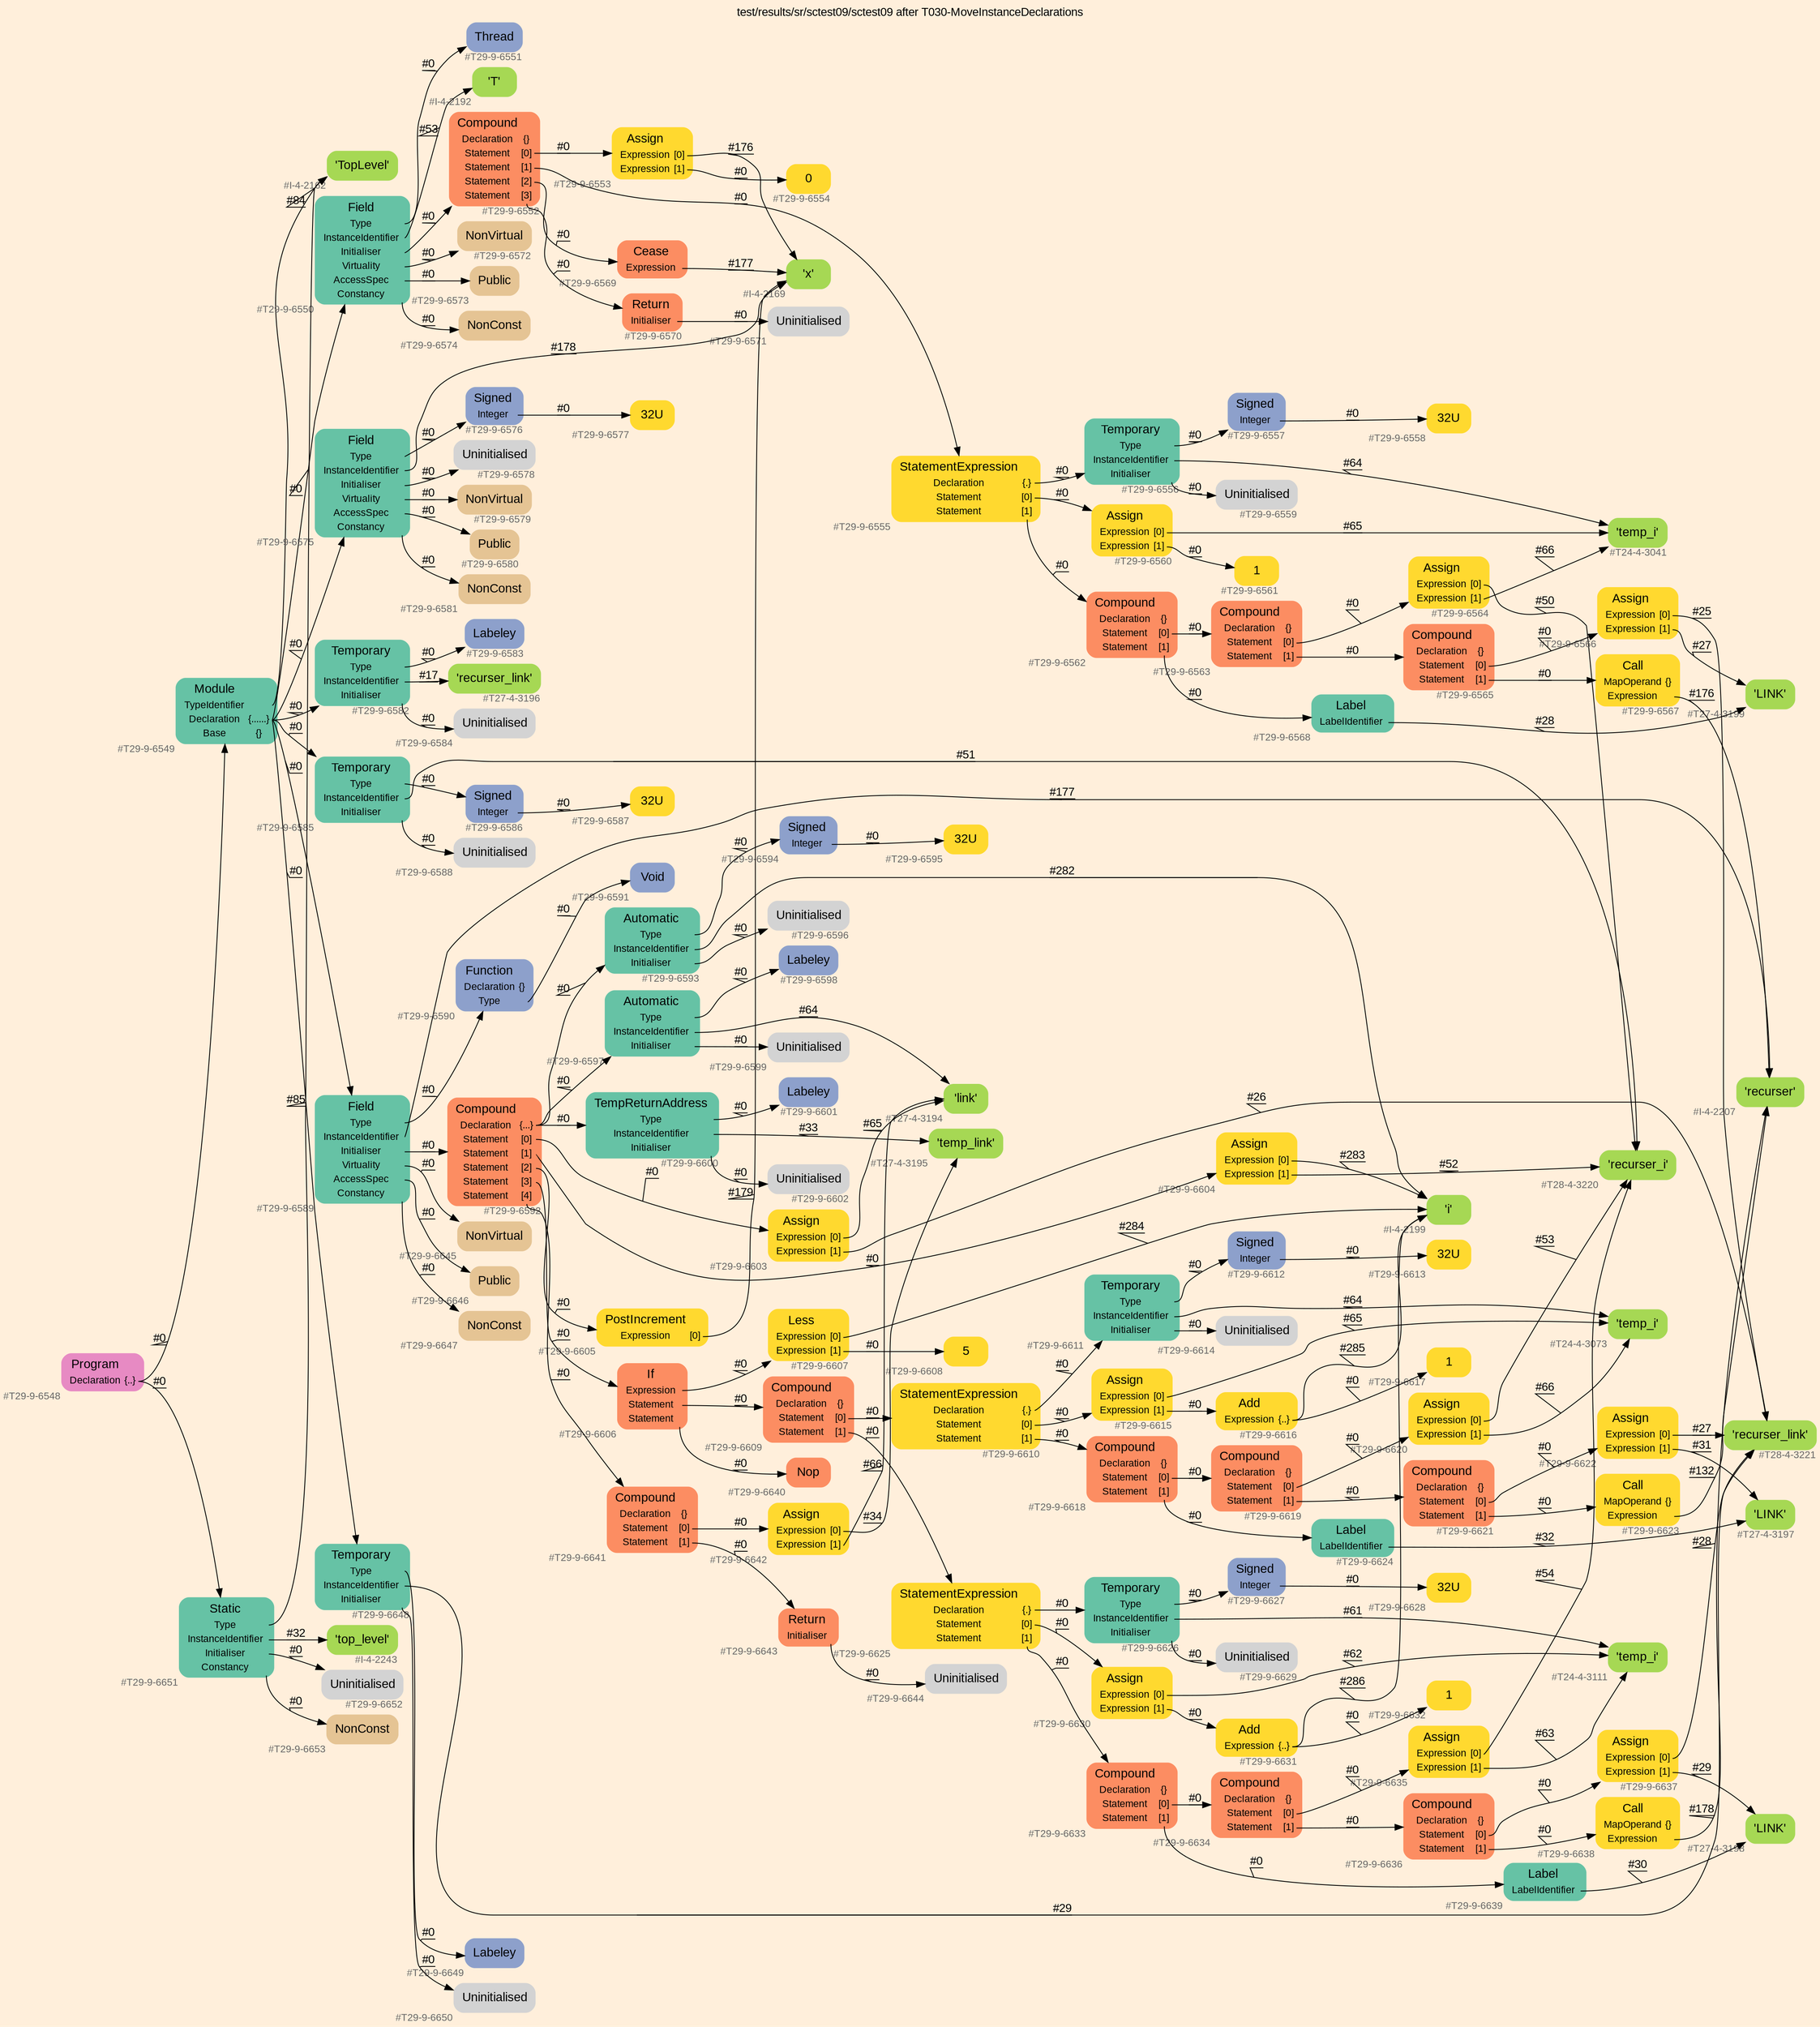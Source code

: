 digraph "test/results/sr/sctest09/sctest09 after T030-MoveInstanceDeclarations" {
label = "test/results/sr/sctest09/sctest09 after T030-MoveInstanceDeclarations"
labelloc = t
graph [
    rankdir = "LR"
    ranksep = 0.3
    bgcolor = antiquewhite1
    color = black
    fontcolor = black
    fontname = "Arial"
];
node [
    fontname = "Arial"
];
edge [
    fontname = "Arial"
];

// -------------------- node figure --------------------
// -------- block #T29-9-6548 ----------
"#T29-9-6548" [
    fillcolor = "/set28/4"
    xlabel = "#T29-9-6548"
    fontsize = "12"
    fontcolor = grey40
    shape = "plaintext"
    label = <<TABLE BORDER="0" CELLBORDER="0" CELLSPACING="0">
     <TR><TD><FONT COLOR="black" POINT-SIZE="15">Program</FONT></TD></TR>
     <TR><TD><FONT COLOR="black" POINT-SIZE="12">Declaration</FONT></TD><TD PORT="port0"><FONT COLOR="black" POINT-SIZE="12">{..}</FONT></TD></TR>
    </TABLE>>
    style = "rounded,filled"
];

// -------- block #T29-9-6549 ----------
"#T29-9-6549" [
    fillcolor = "/set28/1"
    xlabel = "#T29-9-6549"
    fontsize = "12"
    fontcolor = grey40
    shape = "plaintext"
    label = <<TABLE BORDER="0" CELLBORDER="0" CELLSPACING="0">
     <TR><TD><FONT COLOR="black" POINT-SIZE="15">Module</FONT></TD></TR>
     <TR><TD><FONT COLOR="black" POINT-SIZE="12">TypeIdentifier</FONT></TD><TD PORT="port0"></TD></TR>
     <TR><TD><FONT COLOR="black" POINT-SIZE="12">Declaration</FONT></TD><TD PORT="port1"><FONT COLOR="black" POINT-SIZE="12">{......}</FONT></TD></TR>
     <TR><TD><FONT COLOR="black" POINT-SIZE="12">Base</FONT></TD><TD PORT="port2"><FONT COLOR="black" POINT-SIZE="12">{}</FONT></TD></TR>
    </TABLE>>
    style = "rounded,filled"
];

// -------- block #I-4-2162 ----------
"#I-4-2162" [
    fillcolor = "/set28/5"
    xlabel = "#I-4-2162"
    fontsize = "12"
    fontcolor = grey40
    shape = "plaintext"
    label = <<TABLE BORDER="0" CELLBORDER="0" CELLSPACING="0">
     <TR><TD><FONT COLOR="black" POINT-SIZE="15">'TopLevel'</FONT></TD></TR>
    </TABLE>>
    style = "rounded,filled"
];

// -------- block #T29-9-6550 ----------
"#T29-9-6550" [
    fillcolor = "/set28/1"
    xlabel = "#T29-9-6550"
    fontsize = "12"
    fontcolor = grey40
    shape = "plaintext"
    label = <<TABLE BORDER="0" CELLBORDER="0" CELLSPACING="0">
     <TR><TD><FONT COLOR="black" POINT-SIZE="15">Field</FONT></TD></TR>
     <TR><TD><FONT COLOR="black" POINT-SIZE="12">Type</FONT></TD><TD PORT="port0"></TD></TR>
     <TR><TD><FONT COLOR="black" POINT-SIZE="12">InstanceIdentifier</FONT></TD><TD PORT="port1"></TD></TR>
     <TR><TD><FONT COLOR="black" POINT-SIZE="12">Initialiser</FONT></TD><TD PORT="port2"></TD></TR>
     <TR><TD><FONT COLOR="black" POINT-SIZE="12">Virtuality</FONT></TD><TD PORT="port3"></TD></TR>
     <TR><TD><FONT COLOR="black" POINT-SIZE="12">AccessSpec</FONT></TD><TD PORT="port4"></TD></TR>
     <TR><TD><FONT COLOR="black" POINT-SIZE="12">Constancy</FONT></TD><TD PORT="port5"></TD></TR>
    </TABLE>>
    style = "rounded,filled"
];

// -------- block #T29-9-6551 ----------
"#T29-9-6551" [
    fillcolor = "/set28/3"
    xlabel = "#T29-9-6551"
    fontsize = "12"
    fontcolor = grey40
    shape = "plaintext"
    label = <<TABLE BORDER="0" CELLBORDER="0" CELLSPACING="0">
     <TR><TD><FONT COLOR="black" POINT-SIZE="15">Thread</FONT></TD></TR>
    </TABLE>>
    style = "rounded,filled"
];

// -------- block #I-4-2192 ----------
"#I-4-2192" [
    fillcolor = "/set28/5"
    xlabel = "#I-4-2192"
    fontsize = "12"
    fontcolor = grey40
    shape = "plaintext"
    label = <<TABLE BORDER="0" CELLBORDER="0" CELLSPACING="0">
     <TR><TD><FONT COLOR="black" POINT-SIZE="15">'T'</FONT></TD></TR>
    </TABLE>>
    style = "rounded,filled"
];

// -------- block #T29-9-6552 ----------
"#T29-9-6552" [
    fillcolor = "/set28/2"
    xlabel = "#T29-9-6552"
    fontsize = "12"
    fontcolor = grey40
    shape = "plaintext"
    label = <<TABLE BORDER="0" CELLBORDER="0" CELLSPACING="0">
     <TR><TD><FONT COLOR="black" POINT-SIZE="15">Compound</FONT></TD></TR>
     <TR><TD><FONT COLOR="black" POINT-SIZE="12">Declaration</FONT></TD><TD PORT="port0"><FONT COLOR="black" POINT-SIZE="12">{}</FONT></TD></TR>
     <TR><TD><FONT COLOR="black" POINT-SIZE="12">Statement</FONT></TD><TD PORT="port1"><FONT COLOR="black" POINT-SIZE="12">[0]</FONT></TD></TR>
     <TR><TD><FONT COLOR="black" POINT-SIZE="12">Statement</FONT></TD><TD PORT="port2"><FONT COLOR="black" POINT-SIZE="12">[1]</FONT></TD></TR>
     <TR><TD><FONT COLOR="black" POINT-SIZE="12">Statement</FONT></TD><TD PORT="port3"><FONT COLOR="black" POINT-SIZE="12">[2]</FONT></TD></TR>
     <TR><TD><FONT COLOR="black" POINT-SIZE="12">Statement</FONT></TD><TD PORT="port4"><FONT COLOR="black" POINT-SIZE="12">[3]</FONT></TD></TR>
    </TABLE>>
    style = "rounded,filled"
];

// -------- block #T29-9-6553 ----------
"#T29-9-6553" [
    fillcolor = "/set28/6"
    xlabel = "#T29-9-6553"
    fontsize = "12"
    fontcolor = grey40
    shape = "plaintext"
    label = <<TABLE BORDER="0" CELLBORDER="0" CELLSPACING="0">
     <TR><TD><FONT COLOR="black" POINT-SIZE="15">Assign</FONT></TD></TR>
     <TR><TD><FONT COLOR="black" POINT-SIZE="12">Expression</FONT></TD><TD PORT="port0"><FONT COLOR="black" POINT-SIZE="12">[0]</FONT></TD></TR>
     <TR><TD><FONT COLOR="black" POINT-SIZE="12">Expression</FONT></TD><TD PORT="port1"><FONT COLOR="black" POINT-SIZE="12">[1]</FONT></TD></TR>
    </TABLE>>
    style = "rounded,filled"
];

// -------- block #I-4-2169 ----------
"#I-4-2169" [
    fillcolor = "/set28/5"
    xlabel = "#I-4-2169"
    fontsize = "12"
    fontcolor = grey40
    shape = "plaintext"
    label = <<TABLE BORDER="0" CELLBORDER="0" CELLSPACING="0">
     <TR><TD><FONT COLOR="black" POINT-SIZE="15">'x'</FONT></TD></TR>
    </TABLE>>
    style = "rounded,filled"
];

// -------- block #T29-9-6554 ----------
"#T29-9-6554" [
    fillcolor = "/set28/6"
    xlabel = "#T29-9-6554"
    fontsize = "12"
    fontcolor = grey40
    shape = "plaintext"
    label = <<TABLE BORDER="0" CELLBORDER="0" CELLSPACING="0">
     <TR><TD><FONT COLOR="black" POINT-SIZE="15">0</FONT></TD></TR>
    </TABLE>>
    style = "rounded,filled"
];

// -------- block #T29-9-6555 ----------
"#T29-9-6555" [
    fillcolor = "/set28/6"
    xlabel = "#T29-9-6555"
    fontsize = "12"
    fontcolor = grey40
    shape = "plaintext"
    label = <<TABLE BORDER="0" CELLBORDER="0" CELLSPACING="0">
     <TR><TD><FONT COLOR="black" POINT-SIZE="15">StatementExpression</FONT></TD></TR>
     <TR><TD><FONT COLOR="black" POINT-SIZE="12">Declaration</FONT></TD><TD PORT="port0"><FONT COLOR="black" POINT-SIZE="12">{.}</FONT></TD></TR>
     <TR><TD><FONT COLOR="black" POINT-SIZE="12">Statement</FONT></TD><TD PORT="port1"><FONT COLOR="black" POINT-SIZE="12">[0]</FONT></TD></TR>
     <TR><TD><FONT COLOR="black" POINT-SIZE="12">Statement</FONT></TD><TD PORT="port2"><FONT COLOR="black" POINT-SIZE="12">[1]</FONT></TD></TR>
    </TABLE>>
    style = "rounded,filled"
];

// -------- block #T29-9-6556 ----------
"#T29-9-6556" [
    fillcolor = "/set28/1"
    xlabel = "#T29-9-6556"
    fontsize = "12"
    fontcolor = grey40
    shape = "plaintext"
    label = <<TABLE BORDER="0" CELLBORDER="0" CELLSPACING="0">
     <TR><TD><FONT COLOR="black" POINT-SIZE="15">Temporary</FONT></TD></TR>
     <TR><TD><FONT COLOR="black" POINT-SIZE="12">Type</FONT></TD><TD PORT="port0"></TD></TR>
     <TR><TD><FONT COLOR="black" POINT-SIZE="12">InstanceIdentifier</FONT></TD><TD PORT="port1"></TD></TR>
     <TR><TD><FONT COLOR="black" POINT-SIZE="12">Initialiser</FONT></TD><TD PORT="port2"></TD></TR>
    </TABLE>>
    style = "rounded,filled"
];

// -------- block #T29-9-6557 ----------
"#T29-9-6557" [
    fillcolor = "/set28/3"
    xlabel = "#T29-9-6557"
    fontsize = "12"
    fontcolor = grey40
    shape = "plaintext"
    label = <<TABLE BORDER="0" CELLBORDER="0" CELLSPACING="0">
     <TR><TD><FONT COLOR="black" POINT-SIZE="15">Signed</FONT></TD></TR>
     <TR><TD><FONT COLOR="black" POINT-SIZE="12">Integer</FONT></TD><TD PORT="port0"></TD></TR>
    </TABLE>>
    style = "rounded,filled"
];

// -------- block #T29-9-6558 ----------
"#T29-9-6558" [
    fillcolor = "/set28/6"
    xlabel = "#T29-9-6558"
    fontsize = "12"
    fontcolor = grey40
    shape = "plaintext"
    label = <<TABLE BORDER="0" CELLBORDER="0" CELLSPACING="0">
     <TR><TD><FONT COLOR="black" POINT-SIZE="15">32U</FONT></TD></TR>
    </TABLE>>
    style = "rounded,filled"
];

// -------- block #T24-4-3041 ----------
"#T24-4-3041" [
    fillcolor = "/set28/5"
    xlabel = "#T24-4-3041"
    fontsize = "12"
    fontcolor = grey40
    shape = "plaintext"
    label = <<TABLE BORDER="0" CELLBORDER="0" CELLSPACING="0">
     <TR><TD><FONT COLOR="black" POINT-SIZE="15">'temp_i'</FONT></TD></TR>
    </TABLE>>
    style = "rounded,filled"
];

// -------- block #T29-9-6559 ----------
"#T29-9-6559" [
    xlabel = "#T29-9-6559"
    fontsize = "12"
    fontcolor = grey40
    shape = "plaintext"
    label = <<TABLE BORDER="0" CELLBORDER="0" CELLSPACING="0">
     <TR><TD><FONT COLOR="black" POINT-SIZE="15">Uninitialised</FONT></TD></TR>
    </TABLE>>
    style = "rounded,filled"
];

// -------- block #T29-9-6560 ----------
"#T29-9-6560" [
    fillcolor = "/set28/6"
    xlabel = "#T29-9-6560"
    fontsize = "12"
    fontcolor = grey40
    shape = "plaintext"
    label = <<TABLE BORDER="0" CELLBORDER="0" CELLSPACING="0">
     <TR><TD><FONT COLOR="black" POINT-SIZE="15">Assign</FONT></TD></TR>
     <TR><TD><FONT COLOR="black" POINT-SIZE="12">Expression</FONT></TD><TD PORT="port0"><FONT COLOR="black" POINT-SIZE="12">[0]</FONT></TD></TR>
     <TR><TD><FONT COLOR="black" POINT-SIZE="12">Expression</FONT></TD><TD PORT="port1"><FONT COLOR="black" POINT-SIZE="12">[1]</FONT></TD></TR>
    </TABLE>>
    style = "rounded,filled"
];

// -------- block #T29-9-6561 ----------
"#T29-9-6561" [
    fillcolor = "/set28/6"
    xlabel = "#T29-9-6561"
    fontsize = "12"
    fontcolor = grey40
    shape = "plaintext"
    label = <<TABLE BORDER="0" CELLBORDER="0" CELLSPACING="0">
     <TR><TD><FONT COLOR="black" POINT-SIZE="15">1</FONT></TD></TR>
    </TABLE>>
    style = "rounded,filled"
];

// -------- block #T29-9-6562 ----------
"#T29-9-6562" [
    fillcolor = "/set28/2"
    xlabel = "#T29-9-6562"
    fontsize = "12"
    fontcolor = grey40
    shape = "plaintext"
    label = <<TABLE BORDER="0" CELLBORDER="0" CELLSPACING="0">
     <TR><TD><FONT COLOR="black" POINT-SIZE="15">Compound</FONT></TD></TR>
     <TR><TD><FONT COLOR="black" POINT-SIZE="12">Declaration</FONT></TD><TD PORT="port0"><FONT COLOR="black" POINT-SIZE="12">{}</FONT></TD></TR>
     <TR><TD><FONT COLOR="black" POINT-SIZE="12">Statement</FONT></TD><TD PORT="port1"><FONT COLOR="black" POINT-SIZE="12">[0]</FONT></TD></TR>
     <TR><TD><FONT COLOR="black" POINT-SIZE="12">Statement</FONT></TD><TD PORT="port2"><FONT COLOR="black" POINT-SIZE="12">[1]</FONT></TD></TR>
    </TABLE>>
    style = "rounded,filled"
];

// -------- block #T29-9-6563 ----------
"#T29-9-6563" [
    fillcolor = "/set28/2"
    xlabel = "#T29-9-6563"
    fontsize = "12"
    fontcolor = grey40
    shape = "plaintext"
    label = <<TABLE BORDER="0" CELLBORDER="0" CELLSPACING="0">
     <TR><TD><FONT COLOR="black" POINT-SIZE="15">Compound</FONT></TD></TR>
     <TR><TD><FONT COLOR="black" POINT-SIZE="12">Declaration</FONT></TD><TD PORT="port0"><FONT COLOR="black" POINT-SIZE="12">{}</FONT></TD></TR>
     <TR><TD><FONT COLOR="black" POINT-SIZE="12">Statement</FONT></TD><TD PORT="port1"><FONT COLOR="black" POINT-SIZE="12">[0]</FONT></TD></TR>
     <TR><TD><FONT COLOR="black" POINT-SIZE="12">Statement</FONT></TD><TD PORT="port2"><FONT COLOR="black" POINT-SIZE="12">[1]</FONT></TD></TR>
    </TABLE>>
    style = "rounded,filled"
];

// -------- block #T29-9-6564 ----------
"#T29-9-6564" [
    fillcolor = "/set28/6"
    xlabel = "#T29-9-6564"
    fontsize = "12"
    fontcolor = grey40
    shape = "plaintext"
    label = <<TABLE BORDER="0" CELLBORDER="0" CELLSPACING="0">
     <TR><TD><FONT COLOR="black" POINT-SIZE="15">Assign</FONT></TD></TR>
     <TR><TD><FONT COLOR="black" POINT-SIZE="12">Expression</FONT></TD><TD PORT="port0"><FONT COLOR="black" POINT-SIZE="12">[0]</FONT></TD></TR>
     <TR><TD><FONT COLOR="black" POINT-SIZE="12">Expression</FONT></TD><TD PORT="port1"><FONT COLOR="black" POINT-SIZE="12">[1]</FONT></TD></TR>
    </TABLE>>
    style = "rounded,filled"
];

// -------- block #T28-4-3220 ----------
"#T28-4-3220" [
    fillcolor = "/set28/5"
    xlabel = "#T28-4-3220"
    fontsize = "12"
    fontcolor = grey40
    shape = "plaintext"
    label = <<TABLE BORDER="0" CELLBORDER="0" CELLSPACING="0">
     <TR><TD><FONT COLOR="black" POINT-SIZE="15">'recurser_i'</FONT></TD></TR>
    </TABLE>>
    style = "rounded,filled"
];

// -------- block #T29-9-6565 ----------
"#T29-9-6565" [
    fillcolor = "/set28/2"
    xlabel = "#T29-9-6565"
    fontsize = "12"
    fontcolor = grey40
    shape = "plaintext"
    label = <<TABLE BORDER="0" CELLBORDER="0" CELLSPACING="0">
     <TR><TD><FONT COLOR="black" POINT-SIZE="15">Compound</FONT></TD></TR>
     <TR><TD><FONT COLOR="black" POINT-SIZE="12">Declaration</FONT></TD><TD PORT="port0"><FONT COLOR="black" POINT-SIZE="12">{}</FONT></TD></TR>
     <TR><TD><FONT COLOR="black" POINT-SIZE="12">Statement</FONT></TD><TD PORT="port1"><FONT COLOR="black" POINT-SIZE="12">[0]</FONT></TD></TR>
     <TR><TD><FONT COLOR="black" POINT-SIZE="12">Statement</FONT></TD><TD PORT="port2"><FONT COLOR="black" POINT-SIZE="12">[1]</FONT></TD></TR>
    </TABLE>>
    style = "rounded,filled"
];

// -------- block #T29-9-6566 ----------
"#T29-9-6566" [
    fillcolor = "/set28/6"
    xlabel = "#T29-9-6566"
    fontsize = "12"
    fontcolor = grey40
    shape = "plaintext"
    label = <<TABLE BORDER="0" CELLBORDER="0" CELLSPACING="0">
     <TR><TD><FONT COLOR="black" POINT-SIZE="15">Assign</FONT></TD></TR>
     <TR><TD><FONT COLOR="black" POINT-SIZE="12">Expression</FONT></TD><TD PORT="port0"><FONT COLOR="black" POINT-SIZE="12">[0]</FONT></TD></TR>
     <TR><TD><FONT COLOR="black" POINT-SIZE="12">Expression</FONT></TD><TD PORT="port1"><FONT COLOR="black" POINT-SIZE="12">[1]</FONT></TD></TR>
    </TABLE>>
    style = "rounded,filled"
];

// -------- block #T28-4-3221 ----------
"#T28-4-3221" [
    fillcolor = "/set28/5"
    xlabel = "#T28-4-3221"
    fontsize = "12"
    fontcolor = grey40
    shape = "plaintext"
    label = <<TABLE BORDER="0" CELLBORDER="0" CELLSPACING="0">
     <TR><TD><FONT COLOR="black" POINT-SIZE="15">'recurser_link'</FONT></TD></TR>
    </TABLE>>
    style = "rounded,filled"
];

// -------- block #T27-4-3199 ----------
"#T27-4-3199" [
    fillcolor = "/set28/5"
    xlabel = "#T27-4-3199"
    fontsize = "12"
    fontcolor = grey40
    shape = "plaintext"
    label = <<TABLE BORDER="0" CELLBORDER="0" CELLSPACING="0">
     <TR><TD><FONT COLOR="black" POINT-SIZE="15">'LINK'</FONT></TD></TR>
    </TABLE>>
    style = "rounded,filled"
];

// -------- block #T29-9-6567 ----------
"#T29-9-6567" [
    fillcolor = "/set28/6"
    xlabel = "#T29-9-6567"
    fontsize = "12"
    fontcolor = grey40
    shape = "plaintext"
    label = <<TABLE BORDER="0" CELLBORDER="0" CELLSPACING="0">
     <TR><TD><FONT COLOR="black" POINT-SIZE="15">Call</FONT></TD></TR>
     <TR><TD><FONT COLOR="black" POINT-SIZE="12">MapOperand</FONT></TD><TD PORT="port0"><FONT COLOR="black" POINT-SIZE="12">{}</FONT></TD></TR>
     <TR><TD><FONT COLOR="black" POINT-SIZE="12">Expression</FONT></TD><TD PORT="port1"></TD></TR>
    </TABLE>>
    style = "rounded,filled"
];

// -------- block #I-4-2207 ----------
"#I-4-2207" [
    fillcolor = "/set28/5"
    xlabel = "#I-4-2207"
    fontsize = "12"
    fontcolor = grey40
    shape = "plaintext"
    label = <<TABLE BORDER="0" CELLBORDER="0" CELLSPACING="0">
     <TR><TD><FONT COLOR="black" POINT-SIZE="15">'recurser'</FONT></TD></TR>
    </TABLE>>
    style = "rounded,filled"
];

// -------- block #T29-9-6568 ----------
"#T29-9-6568" [
    fillcolor = "/set28/1"
    xlabel = "#T29-9-6568"
    fontsize = "12"
    fontcolor = grey40
    shape = "plaintext"
    label = <<TABLE BORDER="0" CELLBORDER="0" CELLSPACING="0">
     <TR><TD><FONT COLOR="black" POINT-SIZE="15">Label</FONT></TD></TR>
     <TR><TD><FONT COLOR="black" POINT-SIZE="12">LabelIdentifier</FONT></TD><TD PORT="port0"></TD></TR>
    </TABLE>>
    style = "rounded,filled"
];

// -------- block #T29-9-6569 ----------
"#T29-9-6569" [
    fillcolor = "/set28/2"
    xlabel = "#T29-9-6569"
    fontsize = "12"
    fontcolor = grey40
    shape = "plaintext"
    label = <<TABLE BORDER="0" CELLBORDER="0" CELLSPACING="0">
     <TR><TD><FONT COLOR="black" POINT-SIZE="15">Cease</FONT></TD></TR>
     <TR><TD><FONT COLOR="black" POINT-SIZE="12">Expression</FONT></TD><TD PORT="port0"></TD></TR>
    </TABLE>>
    style = "rounded,filled"
];

// -------- block #T29-9-6570 ----------
"#T29-9-6570" [
    fillcolor = "/set28/2"
    xlabel = "#T29-9-6570"
    fontsize = "12"
    fontcolor = grey40
    shape = "plaintext"
    label = <<TABLE BORDER="0" CELLBORDER="0" CELLSPACING="0">
     <TR><TD><FONT COLOR="black" POINT-SIZE="15">Return</FONT></TD></TR>
     <TR><TD><FONT COLOR="black" POINT-SIZE="12">Initialiser</FONT></TD><TD PORT="port0"></TD></TR>
    </TABLE>>
    style = "rounded,filled"
];

// -------- block #T29-9-6571 ----------
"#T29-9-6571" [
    xlabel = "#T29-9-6571"
    fontsize = "12"
    fontcolor = grey40
    shape = "plaintext"
    label = <<TABLE BORDER="0" CELLBORDER="0" CELLSPACING="0">
     <TR><TD><FONT COLOR="black" POINT-SIZE="15">Uninitialised</FONT></TD></TR>
    </TABLE>>
    style = "rounded,filled"
];

// -------- block #T29-9-6572 ----------
"#T29-9-6572" [
    fillcolor = "/set28/7"
    xlabel = "#T29-9-6572"
    fontsize = "12"
    fontcolor = grey40
    shape = "plaintext"
    label = <<TABLE BORDER="0" CELLBORDER="0" CELLSPACING="0">
     <TR><TD><FONT COLOR="black" POINT-SIZE="15">NonVirtual</FONT></TD></TR>
    </TABLE>>
    style = "rounded,filled"
];

// -------- block #T29-9-6573 ----------
"#T29-9-6573" [
    fillcolor = "/set28/7"
    xlabel = "#T29-9-6573"
    fontsize = "12"
    fontcolor = grey40
    shape = "plaintext"
    label = <<TABLE BORDER="0" CELLBORDER="0" CELLSPACING="0">
     <TR><TD><FONT COLOR="black" POINT-SIZE="15">Public</FONT></TD></TR>
    </TABLE>>
    style = "rounded,filled"
];

// -------- block #T29-9-6574 ----------
"#T29-9-6574" [
    fillcolor = "/set28/7"
    xlabel = "#T29-9-6574"
    fontsize = "12"
    fontcolor = grey40
    shape = "plaintext"
    label = <<TABLE BORDER="0" CELLBORDER="0" CELLSPACING="0">
     <TR><TD><FONT COLOR="black" POINT-SIZE="15">NonConst</FONT></TD></TR>
    </TABLE>>
    style = "rounded,filled"
];

// -------- block #T29-9-6575 ----------
"#T29-9-6575" [
    fillcolor = "/set28/1"
    xlabel = "#T29-9-6575"
    fontsize = "12"
    fontcolor = grey40
    shape = "plaintext"
    label = <<TABLE BORDER="0" CELLBORDER="0" CELLSPACING="0">
     <TR><TD><FONT COLOR="black" POINT-SIZE="15">Field</FONT></TD></TR>
     <TR><TD><FONT COLOR="black" POINT-SIZE="12">Type</FONT></TD><TD PORT="port0"></TD></TR>
     <TR><TD><FONT COLOR="black" POINT-SIZE="12">InstanceIdentifier</FONT></TD><TD PORT="port1"></TD></TR>
     <TR><TD><FONT COLOR="black" POINT-SIZE="12">Initialiser</FONT></TD><TD PORT="port2"></TD></TR>
     <TR><TD><FONT COLOR="black" POINT-SIZE="12">Virtuality</FONT></TD><TD PORT="port3"></TD></TR>
     <TR><TD><FONT COLOR="black" POINT-SIZE="12">AccessSpec</FONT></TD><TD PORT="port4"></TD></TR>
     <TR><TD><FONT COLOR="black" POINT-SIZE="12">Constancy</FONT></TD><TD PORT="port5"></TD></TR>
    </TABLE>>
    style = "rounded,filled"
];

// -------- block #T29-9-6576 ----------
"#T29-9-6576" [
    fillcolor = "/set28/3"
    xlabel = "#T29-9-6576"
    fontsize = "12"
    fontcolor = grey40
    shape = "plaintext"
    label = <<TABLE BORDER="0" CELLBORDER="0" CELLSPACING="0">
     <TR><TD><FONT COLOR="black" POINT-SIZE="15">Signed</FONT></TD></TR>
     <TR><TD><FONT COLOR="black" POINT-SIZE="12">Integer</FONT></TD><TD PORT="port0"></TD></TR>
    </TABLE>>
    style = "rounded,filled"
];

// -------- block #T29-9-6577 ----------
"#T29-9-6577" [
    fillcolor = "/set28/6"
    xlabel = "#T29-9-6577"
    fontsize = "12"
    fontcolor = grey40
    shape = "plaintext"
    label = <<TABLE BORDER="0" CELLBORDER="0" CELLSPACING="0">
     <TR><TD><FONT COLOR="black" POINT-SIZE="15">32U</FONT></TD></TR>
    </TABLE>>
    style = "rounded,filled"
];

// -------- block #T29-9-6578 ----------
"#T29-9-6578" [
    xlabel = "#T29-9-6578"
    fontsize = "12"
    fontcolor = grey40
    shape = "plaintext"
    label = <<TABLE BORDER="0" CELLBORDER="0" CELLSPACING="0">
     <TR><TD><FONT COLOR="black" POINT-SIZE="15">Uninitialised</FONT></TD></TR>
    </TABLE>>
    style = "rounded,filled"
];

// -------- block #T29-9-6579 ----------
"#T29-9-6579" [
    fillcolor = "/set28/7"
    xlabel = "#T29-9-6579"
    fontsize = "12"
    fontcolor = grey40
    shape = "plaintext"
    label = <<TABLE BORDER="0" CELLBORDER="0" CELLSPACING="0">
     <TR><TD><FONT COLOR="black" POINT-SIZE="15">NonVirtual</FONT></TD></TR>
    </TABLE>>
    style = "rounded,filled"
];

// -------- block #T29-9-6580 ----------
"#T29-9-6580" [
    fillcolor = "/set28/7"
    xlabel = "#T29-9-6580"
    fontsize = "12"
    fontcolor = grey40
    shape = "plaintext"
    label = <<TABLE BORDER="0" CELLBORDER="0" CELLSPACING="0">
     <TR><TD><FONT COLOR="black" POINT-SIZE="15">Public</FONT></TD></TR>
    </TABLE>>
    style = "rounded,filled"
];

// -------- block #T29-9-6581 ----------
"#T29-9-6581" [
    fillcolor = "/set28/7"
    xlabel = "#T29-9-6581"
    fontsize = "12"
    fontcolor = grey40
    shape = "plaintext"
    label = <<TABLE BORDER="0" CELLBORDER="0" CELLSPACING="0">
     <TR><TD><FONT COLOR="black" POINT-SIZE="15">NonConst</FONT></TD></TR>
    </TABLE>>
    style = "rounded,filled"
];

// -------- block #T29-9-6582 ----------
"#T29-9-6582" [
    fillcolor = "/set28/1"
    xlabel = "#T29-9-6582"
    fontsize = "12"
    fontcolor = grey40
    shape = "plaintext"
    label = <<TABLE BORDER="0" CELLBORDER="0" CELLSPACING="0">
     <TR><TD><FONT COLOR="black" POINT-SIZE="15">Temporary</FONT></TD></TR>
     <TR><TD><FONT COLOR="black" POINT-SIZE="12">Type</FONT></TD><TD PORT="port0"></TD></TR>
     <TR><TD><FONT COLOR="black" POINT-SIZE="12">InstanceIdentifier</FONT></TD><TD PORT="port1"></TD></TR>
     <TR><TD><FONT COLOR="black" POINT-SIZE="12">Initialiser</FONT></TD><TD PORT="port2"></TD></TR>
    </TABLE>>
    style = "rounded,filled"
];

// -------- block #T29-9-6583 ----------
"#T29-9-6583" [
    fillcolor = "/set28/3"
    xlabel = "#T29-9-6583"
    fontsize = "12"
    fontcolor = grey40
    shape = "plaintext"
    label = <<TABLE BORDER="0" CELLBORDER="0" CELLSPACING="0">
     <TR><TD><FONT COLOR="black" POINT-SIZE="15">Labeley</FONT></TD></TR>
    </TABLE>>
    style = "rounded,filled"
];

// -------- block #T27-4-3196 ----------
"#T27-4-3196" [
    fillcolor = "/set28/5"
    xlabel = "#T27-4-3196"
    fontsize = "12"
    fontcolor = grey40
    shape = "plaintext"
    label = <<TABLE BORDER="0" CELLBORDER="0" CELLSPACING="0">
     <TR><TD><FONT COLOR="black" POINT-SIZE="15">'recurser_link'</FONT></TD></TR>
    </TABLE>>
    style = "rounded,filled"
];

// -------- block #T29-9-6584 ----------
"#T29-9-6584" [
    xlabel = "#T29-9-6584"
    fontsize = "12"
    fontcolor = grey40
    shape = "plaintext"
    label = <<TABLE BORDER="0" CELLBORDER="0" CELLSPACING="0">
     <TR><TD><FONT COLOR="black" POINT-SIZE="15">Uninitialised</FONT></TD></TR>
    </TABLE>>
    style = "rounded,filled"
];

// -------- block #T29-9-6585 ----------
"#T29-9-6585" [
    fillcolor = "/set28/1"
    xlabel = "#T29-9-6585"
    fontsize = "12"
    fontcolor = grey40
    shape = "plaintext"
    label = <<TABLE BORDER="0" CELLBORDER="0" CELLSPACING="0">
     <TR><TD><FONT COLOR="black" POINT-SIZE="15">Temporary</FONT></TD></TR>
     <TR><TD><FONT COLOR="black" POINT-SIZE="12">Type</FONT></TD><TD PORT="port0"></TD></TR>
     <TR><TD><FONT COLOR="black" POINT-SIZE="12">InstanceIdentifier</FONT></TD><TD PORT="port1"></TD></TR>
     <TR><TD><FONT COLOR="black" POINT-SIZE="12">Initialiser</FONT></TD><TD PORT="port2"></TD></TR>
    </TABLE>>
    style = "rounded,filled"
];

// -------- block #T29-9-6586 ----------
"#T29-9-6586" [
    fillcolor = "/set28/3"
    xlabel = "#T29-9-6586"
    fontsize = "12"
    fontcolor = grey40
    shape = "plaintext"
    label = <<TABLE BORDER="0" CELLBORDER="0" CELLSPACING="0">
     <TR><TD><FONT COLOR="black" POINT-SIZE="15">Signed</FONT></TD></TR>
     <TR><TD><FONT COLOR="black" POINT-SIZE="12">Integer</FONT></TD><TD PORT="port0"></TD></TR>
    </TABLE>>
    style = "rounded,filled"
];

// -------- block #T29-9-6587 ----------
"#T29-9-6587" [
    fillcolor = "/set28/6"
    xlabel = "#T29-9-6587"
    fontsize = "12"
    fontcolor = grey40
    shape = "plaintext"
    label = <<TABLE BORDER="0" CELLBORDER="0" CELLSPACING="0">
     <TR><TD><FONT COLOR="black" POINT-SIZE="15">32U</FONT></TD></TR>
    </TABLE>>
    style = "rounded,filled"
];

// -------- block #T29-9-6588 ----------
"#T29-9-6588" [
    xlabel = "#T29-9-6588"
    fontsize = "12"
    fontcolor = grey40
    shape = "plaintext"
    label = <<TABLE BORDER="0" CELLBORDER="0" CELLSPACING="0">
     <TR><TD><FONT COLOR="black" POINT-SIZE="15">Uninitialised</FONT></TD></TR>
    </TABLE>>
    style = "rounded,filled"
];

// -------- block #T29-9-6589 ----------
"#T29-9-6589" [
    fillcolor = "/set28/1"
    xlabel = "#T29-9-6589"
    fontsize = "12"
    fontcolor = grey40
    shape = "plaintext"
    label = <<TABLE BORDER="0" CELLBORDER="0" CELLSPACING="0">
     <TR><TD><FONT COLOR="black" POINT-SIZE="15">Field</FONT></TD></TR>
     <TR><TD><FONT COLOR="black" POINT-SIZE="12">Type</FONT></TD><TD PORT="port0"></TD></TR>
     <TR><TD><FONT COLOR="black" POINT-SIZE="12">InstanceIdentifier</FONT></TD><TD PORT="port1"></TD></TR>
     <TR><TD><FONT COLOR="black" POINT-SIZE="12">Initialiser</FONT></TD><TD PORT="port2"></TD></TR>
     <TR><TD><FONT COLOR="black" POINT-SIZE="12">Virtuality</FONT></TD><TD PORT="port3"></TD></TR>
     <TR><TD><FONT COLOR="black" POINT-SIZE="12">AccessSpec</FONT></TD><TD PORT="port4"></TD></TR>
     <TR><TD><FONT COLOR="black" POINT-SIZE="12">Constancy</FONT></TD><TD PORT="port5"></TD></TR>
    </TABLE>>
    style = "rounded,filled"
];

// -------- block #T29-9-6590 ----------
"#T29-9-6590" [
    fillcolor = "/set28/3"
    xlabel = "#T29-9-6590"
    fontsize = "12"
    fontcolor = grey40
    shape = "plaintext"
    label = <<TABLE BORDER="0" CELLBORDER="0" CELLSPACING="0">
     <TR><TD><FONT COLOR="black" POINT-SIZE="15">Function</FONT></TD></TR>
     <TR><TD><FONT COLOR="black" POINT-SIZE="12">Declaration</FONT></TD><TD PORT="port0"><FONT COLOR="black" POINT-SIZE="12">{}</FONT></TD></TR>
     <TR><TD><FONT COLOR="black" POINT-SIZE="12">Type</FONT></TD><TD PORT="port1"></TD></TR>
    </TABLE>>
    style = "rounded,filled"
];

// -------- block #T29-9-6591 ----------
"#T29-9-6591" [
    fillcolor = "/set28/3"
    xlabel = "#T29-9-6591"
    fontsize = "12"
    fontcolor = grey40
    shape = "plaintext"
    label = <<TABLE BORDER="0" CELLBORDER="0" CELLSPACING="0">
     <TR><TD><FONT COLOR="black" POINT-SIZE="15">Void</FONT></TD></TR>
    </TABLE>>
    style = "rounded,filled"
];

// -------- block #T29-9-6592 ----------
"#T29-9-6592" [
    fillcolor = "/set28/2"
    xlabel = "#T29-9-6592"
    fontsize = "12"
    fontcolor = grey40
    shape = "plaintext"
    label = <<TABLE BORDER="0" CELLBORDER="0" CELLSPACING="0">
     <TR><TD><FONT COLOR="black" POINT-SIZE="15">Compound</FONT></TD></TR>
     <TR><TD><FONT COLOR="black" POINT-SIZE="12">Declaration</FONT></TD><TD PORT="port0"><FONT COLOR="black" POINT-SIZE="12">{...}</FONT></TD></TR>
     <TR><TD><FONT COLOR="black" POINT-SIZE="12">Statement</FONT></TD><TD PORT="port1"><FONT COLOR="black" POINT-SIZE="12">[0]</FONT></TD></TR>
     <TR><TD><FONT COLOR="black" POINT-SIZE="12">Statement</FONT></TD><TD PORT="port2"><FONT COLOR="black" POINT-SIZE="12">[1]</FONT></TD></TR>
     <TR><TD><FONT COLOR="black" POINT-SIZE="12">Statement</FONT></TD><TD PORT="port3"><FONT COLOR="black" POINT-SIZE="12">[2]</FONT></TD></TR>
     <TR><TD><FONT COLOR="black" POINT-SIZE="12">Statement</FONT></TD><TD PORT="port4"><FONT COLOR="black" POINT-SIZE="12">[3]</FONT></TD></TR>
     <TR><TD><FONT COLOR="black" POINT-SIZE="12">Statement</FONT></TD><TD PORT="port5"><FONT COLOR="black" POINT-SIZE="12">[4]</FONT></TD></TR>
    </TABLE>>
    style = "rounded,filled"
];

// -------- block #T29-9-6593 ----------
"#T29-9-6593" [
    fillcolor = "/set28/1"
    xlabel = "#T29-9-6593"
    fontsize = "12"
    fontcolor = grey40
    shape = "plaintext"
    label = <<TABLE BORDER="0" CELLBORDER="0" CELLSPACING="0">
     <TR><TD><FONT COLOR="black" POINT-SIZE="15">Automatic</FONT></TD></TR>
     <TR><TD><FONT COLOR="black" POINT-SIZE="12">Type</FONT></TD><TD PORT="port0"></TD></TR>
     <TR><TD><FONT COLOR="black" POINT-SIZE="12">InstanceIdentifier</FONT></TD><TD PORT="port1"></TD></TR>
     <TR><TD><FONT COLOR="black" POINT-SIZE="12">Initialiser</FONT></TD><TD PORT="port2"></TD></TR>
    </TABLE>>
    style = "rounded,filled"
];

// -------- block #T29-9-6594 ----------
"#T29-9-6594" [
    fillcolor = "/set28/3"
    xlabel = "#T29-9-6594"
    fontsize = "12"
    fontcolor = grey40
    shape = "plaintext"
    label = <<TABLE BORDER="0" CELLBORDER="0" CELLSPACING="0">
     <TR><TD><FONT COLOR="black" POINT-SIZE="15">Signed</FONT></TD></TR>
     <TR><TD><FONT COLOR="black" POINT-SIZE="12">Integer</FONT></TD><TD PORT="port0"></TD></TR>
    </TABLE>>
    style = "rounded,filled"
];

// -------- block #T29-9-6595 ----------
"#T29-9-6595" [
    fillcolor = "/set28/6"
    xlabel = "#T29-9-6595"
    fontsize = "12"
    fontcolor = grey40
    shape = "plaintext"
    label = <<TABLE BORDER="0" CELLBORDER="0" CELLSPACING="0">
     <TR><TD><FONT COLOR="black" POINT-SIZE="15">32U</FONT></TD></TR>
    </TABLE>>
    style = "rounded,filled"
];

// -------- block #I-4-2199 ----------
"#I-4-2199" [
    fillcolor = "/set28/5"
    xlabel = "#I-4-2199"
    fontsize = "12"
    fontcolor = grey40
    shape = "plaintext"
    label = <<TABLE BORDER="0" CELLBORDER="0" CELLSPACING="0">
     <TR><TD><FONT COLOR="black" POINT-SIZE="15">'i'</FONT></TD></TR>
    </TABLE>>
    style = "rounded,filled"
];

// -------- block #T29-9-6596 ----------
"#T29-9-6596" [
    xlabel = "#T29-9-6596"
    fontsize = "12"
    fontcolor = grey40
    shape = "plaintext"
    label = <<TABLE BORDER="0" CELLBORDER="0" CELLSPACING="0">
     <TR><TD><FONT COLOR="black" POINT-SIZE="15">Uninitialised</FONT></TD></TR>
    </TABLE>>
    style = "rounded,filled"
];

// -------- block #T29-9-6597 ----------
"#T29-9-6597" [
    fillcolor = "/set28/1"
    xlabel = "#T29-9-6597"
    fontsize = "12"
    fontcolor = grey40
    shape = "plaintext"
    label = <<TABLE BORDER="0" CELLBORDER="0" CELLSPACING="0">
     <TR><TD><FONT COLOR="black" POINT-SIZE="15">Automatic</FONT></TD></TR>
     <TR><TD><FONT COLOR="black" POINT-SIZE="12">Type</FONT></TD><TD PORT="port0"></TD></TR>
     <TR><TD><FONT COLOR="black" POINT-SIZE="12">InstanceIdentifier</FONT></TD><TD PORT="port1"></TD></TR>
     <TR><TD><FONT COLOR="black" POINT-SIZE="12">Initialiser</FONT></TD><TD PORT="port2"></TD></TR>
    </TABLE>>
    style = "rounded,filled"
];

// -------- block #T29-9-6598 ----------
"#T29-9-6598" [
    fillcolor = "/set28/3"
    xlabel = "#T29-9-6598"
    fontsize = "12"
    fontcolor = grey40
    shape = "plaintext"
    label = <<TABLE BORDER="0" CELLBORDER="0" CELLSPACING="0">
     <TR><TD><FONT COLOR="black" POINT-SIZE="15">Labeley</FONT></TD></TR>
    </TABLE>>
    style = "rounded,filled"
];

// -------- block #T27-4-3194 ----------
"#T27-4-3194" [
    fillcolor = "/set28/5"
    xlabel = "#T27-4-3194"
    fontsize = "12"
    fontcolor = grey40
    shape = "plaintext"
    label = <<TABLE BORDER="0" CELLBORDER="0" CELLSPACING="0">
     <TR><TD><FONT COLOR="black" POINT-SIZE="15">'link'</FONT></TD></TR>
    </TABLE>>
    style = "rounded,filled"
];

// -------- block #T29-9-6599 ----------
"#T29-9-6599" [
    xlabel = "#T29-9-6599"
    fontsize = "12"
    fontcolor = grey40
    shape = "plaintext"
    label = <<TABLE BORDER="0" CELLBORDER="0" CELLSPACING="0">
     <TR><TD><FONT COLOR="black" POINT-SIZE="15">Uninitialised</FONT></TD></TR>
    </TABLE>>
    style = "rounded,filled"
];

// -------- block #T29-9-6600 ----------
"#T29-9-6600" [
    fillcolor = "/set28/1"
    xlabel = "#T29-9-6600"
    fontsize = "12"
    fontcolor = grey40
    shape = "plaintext"
    label = <<TABLE BORDER="0" CELLBORDER="0" CELLSPACING="0">
     <TR><TD><FONT COLOR="black" POINT-SIZE="15">TempReturnAddress</FONT></TD></TR>
     <TR><TD><FONT COLOR="black" POINT-SIZE="12">Type</FONT></TD><TD PORT="port0"></TD></TR>
     <TR><TD><FONT COLOR="black" POINT-SIZE="12">InstanceIdentifier</FONT></TD><TD PORT="port1"></TD></TR>
     <TR><TD><FONT COLOR="black" POINT-SIZE="12">Initialiser</FONT></TD><TD PORT="port2"></TD></TR>
    </TABLE>>
    style = "rounded,filled"
];

// -------- block #T29-9-6601 ----------
"#T29-9-6601" [
    fillcolor = "/set28/3"
    xlabel = "#T29-9-6601"
    fontsize = "12"
    fontcolor = grey40
    shape = "plaintext"
    label = <<TABLE BORDER="0" CELLBORDER="0" CELLSPACING="0">
     <TR><TD><FONT COLOR="black" POINT-SIZE="15">Labeley</FONT></TD></TR>
    </TABLE>>
    style = "rounded,filled"
];

// -------- block #T27-4-3195 ----------
"#T27-4-3195" [
    fillcolor = "/set28/5"
    xlabel = "#T27-4-3195"
    fontsize = "12"
    fontcolor = grey40
    shape = "plaintext"
    label = <<TABLE BORDER="0" CELLBORDER="0" CELLSPACING="0">
     <TR><TD><FONT COLOR="black" POINT-SIZE="15">'temp_link'</FONT></TD></TR>
    </TABLE>>
    style = "rounded,filled"
];

// -------- block #T29-9-6602 ----------
"#T29-9-6602" [
    xlabel = "#T29-9-6602"
    fontsize = "12"
    fontcolor = grey40
    shape = "plaintext"
    label = <<TABLE BORDER="0" CELLBORDER="0" CELLSPACING="0">
     <TR><TD><FONT COLOR="black" POINT-SIZE="15">Uninitialised</FONT></TD></TR>
    </TABLE>>
    style = "rounded,filled"
];

// -------- block #T29-9-6603 ----------
"#T29-9-6603" [
    fillcolor = "/set28/6"
    xlabel = "#T29-9-6603"
    fontsize = "12"
    fontcolor = grey40
    shape = "plaintext"
    label = <<TABLE BORDER="0" CELLBORDER="0" CELLSPACING="0">
     <TR><TD><FONT COLOR="black" POINT-SIZE="15">Assign</FONT></TD></TR>
     <TR><TD><FONT COLOR="black" POINT-SIZE="12">Expression</FONT></TD><TD PORT="port0"><FONT COLOR="black" POINT-SIZE="12">[0]</FONT></TD></TR>
     <TR><TD><FONT COLOR="black" POINT-SIZE="12">Expression</FONT></TD><TD PORT="port1"><FONT COLOR="black" POINT-SIZE="12">[1]</FONT></TD></TR>
    </TABLE>>
    style = "rounded,filled"
];

// -------- block #T29-9-6604 ----------
"#T29-9-6604" [
    fillcolor = "/set28/6"
    xlabel = "#T29-9-6604"
    fontsize = "12"
    fontcolor = grey40
    shape = "plaintext"
    label = <<TABLE BORDER="0" CELLBORDER="0" CELLSPACING="0">
     <TR><TD><FONT COLOR="black" POINT-SIZE="15">Assign</FONT></TD></TR>
     <TR><TD><FONT COLOR="black" POINT-SIZE="12">Expression</FONT></TD><TD PORT="port0"><FONT COLOR="black" POINT-SIZE="12">[0]</FONT></TD></TR>
     <TR><TD><FONT COLOR="black" POINT-SIZE="12">Expression</FONT></TD><TD PORT="port1"><FONT COLOR="black" POINT-SIZE="12">[1]</FONT></TD></TR>
    </TABLE>>
    style = "rounded,filled"
];

// -------- block #T29-9-6605 ----------
"#T29-9-6605" [
    fillcolor = "/set28/6"
    xlabel = "#T29-9-6605"
    fontsize = "12"
    fontcolor = grey40
    shape = "plaintext"
    label = <<TABLE BORDER="0" CELLBORDER="0" CELLSPACING="0">
     <TR><TD><FONT COLOR="black" POINT-SIZE="15">PostIncrement</FONT></TD></TR>
     <TR><TD><FONT COLOR="black" POINT-SIZE="12">Expression</FONT></TD><TD PORT="port0"><FONT COLOR="black" POINT-SIZE="12">[0]</FONT></TD></TR>
    </TABLE>>
    style = "rounded,filled"
];

// -------- block #T29-9-6606 ----------
"#T29-9-6606" [
    fillcolor = "/set28/2"
    xlabel = "#T29-9-6606"
    fontsize = "12"
    fontcolor = grey40
    shape = "plaintext"
    label = <<TABLE BORDER="0" CELLBORDER="0" CELLSPACING="0">
     <TR><TD><FONT COLOR="black" POINT-SIZE="15">If</FONT></TD></TR>
     <TR><TD><FONT COLOR="black" POINT-SIZE="12">Expression</FONT></TD><TD PORT="port0"></TD></TR>
     <TR><TD><FONT COLOR="black" POINT-SIZE="12">Statement</FONT></TD><TD PORT="port1"></TD></TR>
     <TR><TD><FONT COLOR="black" POINT-SIZE="12">Statement</FONT></TD><TD PORT="port2"></TD></TR>
    </TABLE>>
    style = "rounded,filled"
];

// -------- block #T29-9-6607 ----------
"#T29-9-6607" [
    fillcolor = "/set28/6"
    xlabel = "#T29-9-6607"
    fontsize = "12"
    fontcolor = grey40
    shape = "plaintext"
    label = <<TABLE BORDER="0" CELLBORDER="0" CELLSPACING="0">
     <TR><TD><FONT COLOR="black" POINT-SIZE="15">Less</FONT></TD></TR>
     <TR><TD><FONT COLOR="black" POINT-SIZE="12">Expression</FONT></TD><TD PORT="port0"><FONT COLOR="black" POINT-SIZE="12">[0]</FONT></TD></TR>
     <TR><TD><FONT COLOR="black" POINT-SIZE="12">Expression</FONT></TD><TD PORT="port1"><FONT COLOR="black" POINT-SIZE="12">[1]</FONT></TD></TR>
    </TABLE>>
    style = "rounded,filled"
];

// -------- block #T29-9-6608 ----------
"#T29-9-6608" [
    fillcolor = "/set28/6"
    xlabel = "#T29-9-6608"
    fontsize = "12"
    fontcolor = grey40
    shape = "plaintext"
    label = <<TABLE BORDER="0" CELLBORDER="0" CELLSPACING="0">
     <TR><TD><FONT COLOR="black" POINT-SIZE="15">5</FONT></TD></TR>
    </TABLE>>
    style = "rounded,filled"
];

// -------- block #T29-9-6609 ----------
"#T29-9-6609" [
    fillcolor = "/set28/2"
    xlabel = "#T29-9-6609"
    fontsize = "12"
    fontcolor = grey40
    shape = "plaintext"
    label = <<TABLE BORDER="0" CELLBORDER="0" CELLSPACING="0">
     <TR><TD><FONT COLOR="black" POINT-SIZE="15">Compound</FONT></TD></TR>
     <TR><TD><FONT COLOR="black" POINT-SIZE="12">Declaration</FONT></TD><TD PORT="port0"><FONT COLOR="black" POINT-SIZE="12">{}</FONT></TD></TR>
     <TR><TD><FONT COLOR="black" POINT-SIZE="12">Statement</FONT></TD><TD PORT="port1"><FONT COLOR="black" POINT-SIZE="12">[0]</FONT></TD></TR>
     <TR><TD><FONT COLOR="black" POINT-SIZE="12">Statement</FONT></TD><TD PORT="port2"><FONT COLOR="black" POINT-SIZE="12">[1]</FONT></TD></TR>
    </TABLE>>
    style = "rounded,filled"
];

// -------- block #T29-9-6610 ----------
"#T29-9-6610" [
    fillcolor = "/set28/6"
    xlabel = "#T29-9-6610"
    fontsize = "12"
    fontcolor = grey40
    shape = "plaintext"
    label = <<TABLE BORDER="0" CELLBORDER="0" CELLSPACING="0">
     <TR><TD><FONT COLOR="black" POINT-SIZE="15">StatementExpression</FONT></TD></TR>
     <TR><TD><FONT COLOR="black" POINT-SIZE="12">Declaration</FONT></TD><TD PORT="port0"><FONT COLOR="black" POINT-SIZE="12">{.}</FONT></TD></TR>
     <TR><TD><FONT COLOR="black" POINT-SIZE="12">Statement</FONT></TD><TD PORT="port1"><FONT COLOR="black" POINT-SIZE="12">[0]</FONT></TD></TR>
     <TR><TD><FONT COLOR="black" POINT-SIZE="12">Statement</FONT></TD><TD PORT="port2"><FONT COLOR="black" POINT-SIZE="12">[1]</FONT></TD></TR>
    </TABLE>>
    style = "rounded,filled"
];

// -------- block #T29-9-6611 ----------
"#T29-9-6611" [
    fillcolor = "/set28/1"
    xlabel = "#T29-9-6611"
    fontsize = "12"
    fontcolor = grey40
    shape = "plaintext"
    label = <<TABLE BORDER="0" CELLBORDER="0" CELLSPACING="0">
     <TR><TD><FONT COLOR="black" POINT-SIZE="15">Temporary</FONT></TD></TR>
     <TR><TD><FONT COLOR="black" POINT-SIZE="12">Type</FONT></TD><TD PORT="port0"></TD></TR>
     <TR><TD><FONT COLOR="black" POINT-SIZE="12">InstanceIdentifier</FONT></TD><TD PORT="port1"></TD></TR>
     <TR><TD><FONT COLOR="black" POINT-SIZE="12">Initialiser</FONT></TD><TD PORT="port2"></TD></TR>
    </TABLE>>
    style = "rounded,filled"
];

// -------- block #T29-9-6612 ----------
"#T29-9-6612" [
    fillcolor = "/set28/3"
    xlabel = "#T29-9-6612"
    fontsize = "12"
    fontcolor = grey40
    shape = "plaintext"
    label = <<TABLE BORDER="0" CELLBORDER="0" CELLSPACING="0">
     <TR><TD><FONT COLOR="black" POINT-SIZE="15">Signed</FONT></TD></TR>
     <TR><TD><FONT COLOR="black" POINT-SIZE="12">Integer</FONT></TD><TD PORT="port0"></TD></TR>
    </TABLE>>
    style = "rounded,filled"
];

// -------- block #T29-9-6613 ----------
"#T29-9-6613" [
    fillcolor = "/set28/6"
    xlabel = "#T29-9-6613"
    fontsize = "12"
    fontcolor = grey40
    shape = "plaintext"
    label = <<TABLE BORDER="0" CELLBORDER="0" CELLSPACING="0">
     <TR><TD><FONT COLOR="black" POINT-SIZE="15">32U</FONT></TD></TR>
    </TABLE>>
    style = "rounded,filled"
];

// -------- block #T24-4-3073 ----------
"#T24-4-3073" [
    fillcolor = "/set28/5"
    xlabel = "#T24-4-3073"
    fontsize = "12"
    fontcolor = grey40
    shape = "plaintext"
    label = <<TABLE BORDER="0" CELLBORDER="0" CELLSPACING="0">
     <TR><TD><FONT COLOR="black" POINT-SIZE="15">'temp_i'</FONT></TD></TR>
    </TABLE>>
    style = "rounded,filled"
];

// -------- block #T29-9-6614 ----------
"#T29-9-6614" [
    xlabel = "#T29-9-6614"
    fontsize = "12"
    fontcolor = grey40
    shape = "plaintext"
    label = <<TABLE BORDER="0" CELLBORDER="0" CELLSPACING="0">
     <TR><TD><FONT COLOR="black" POINT-SIZE="15">Uninitialised</FONT></TD></TR>
    </TABLE>>
    style = "rounded,filled"
];

// -------- block #T29-9-6615 ----------
"#T29-9-6615" [
    fillcolor = "/set28/6"
    xlabel = "#T29-9-6615"
    fontsize = "12"
    fontcolor = grey40
    shape = "plaintext"
    label = <<TABLE BORDER="0" CELLBORDER="0" CELLSPACING="0">
     <TR><TD><FONT COLOR="black" POINT-SIZE="15">Assign</FONT></TD></TR>
     <TR><TD><FONT COLOR="black" POINT-SIZE="12">Expression</FONT></TD><TD PORT="port0"><FONT COLOR="black" POINT-SIZE="12">[0]</FONT></TD></TR>
     <TR><TD><FONT COLOR="black" POINT-SIZE="12">Expression</FONT></TD><TD PORT="port1"><FONT COLOR="black" POINT-SIZE="12">[1]</FONT></TD></TR>
    </TABLE>>
    style = "rounded,filled"
];

// -------- block #T29-9-6616 ----------
"#T29-9-6616" [
    fillcolor = "/set28/6"
    xlabel = "#T29-9-6616"
    fontsize = "12"
    fontcolor = grey40
    shape = "plaintext"
    label = <<TABLE BORDER="0" CELLBORDER="0" CELLSPACING="0">
     <TR><TD><FONT COLOR="black" POINT-SIZE="15">Add</FONT></TD></TR>
     <TR><TD><FONT COLOR="black" POINT-SIZE="12">Expression</FONT></TD><TD PORT="port0"><FONT COLOR="black" POINT-SIZE="12">{..}</FONT></TD></TR>
    </TABLE>>
    style = "rounded,filled"
];

// -------- block #T29-9-6617 ----------
"#T29-9-6617" [
    fillcolor = "/set28/6"
    xlabel = "#T29-9-6617"
    fontsize = "12"
    fontcolor = grey40
    shape = "plaintext"
    label = <<TABLE BORDER="0" CELLBORDER="0" CELLSPACING="0">
     <TR><TD><FONT COLOR="black" POINT-SIZE="15">1</FONT></TD></TR>
    </TABLE>>
    style = "rounded,filled"
];

// -------- block #T29-9-6618 ----------
"#T29-9-6618" [
    fillcolor = "/set28/2"
    xlabel = "#T29-9-6618"
    fontsize = "12"
    fontcolor = grey40
    shape = "plaintext"
    label = <<TABLE BORDER="0" CELLBORDER="0" CELLSPACING="0">
     <TR><TD><FONT COLOR="black" POINT-SIZE="15">Compound</FONT></TD></TR>
     <TR><TD><FONT COLOR="black" POINT-SIZE="12">Declaration</FONT></TD><TD PORT="port0"><FONT COLOR="black" POINT-SIZE="12">{}</FONT></TD></TR>
     <TR><TD><FONT COLOR="black" POINT-SIZE="12">Statement</FONT></TD><TD PORT="port1"><FONT COLOR="black" POINT-SIZE="12">[0]</FONT></TD></TR>
     <TR><TD><FONT COLOR="black" POINT-SIZE="12">Statement</FONT></TD><TD PORT="port2"><FONT COLOR="black" POINT-SIZE="12">[1]</FONT></TD></TR>
    </TABLE>>
    style = "rounded,filled"
];

// -------- block #T29-9-6619 ----------
"#T29-9-6619" [
    fillcolor = "/set28/2"
    xlabel = "#T29-9-6619"
    fontsize = "12"
    fontcolor = grey40
    shape = "plaintext"
    label = <<TABLE BORDER="0" CELLBORDER="0" CELLSPACING="0">
     <TR><TD><FONT COLOR="black" POINT-SIZE="15">Compound</FONT></TD></TR>
     <TR><TD><FONT COLOR="black" POINT-SIZE="12">Declaration</FONT></TD><TD PORT="port0"><FONT COLOR="black" POINT-SIZE="12">{}</FONT></TD></TR>
     <TR><TD><FONT COLOR="black" POINT-SIZE="12">Statement</FONT></TD><TD PORT="port1"><FONT COLOR="black" POINT-SIZE="12">[0]</FONT></TD></TR>
     <TR><TD><FONT COLOR="black" POINT-SIZE="12">Statement</FONT></TD><TD PORT="port2"><FONT COLOR="black" POINT-SIZE="12">[1]</FONT></TD></TR>
    </TABLE>>
    style = "rounded,filled"
];

// -------- block #T29-9-6620 ----------
"#T29-9-6620" [
    fillcolor = "/set28/6"
    xlabel = "#T29-9-6620"
    fontsize = "12"
    fontcolor = grey40
    shape = "plaintext"
    label = <<TABLE BORDER="0" CELLBORDER="0" CELLSPACING="0">
     <TR><TD><FONT COLOR="black" POINT-SIZE="15">Assign</FONT></TD></TR>
     <TR><TD><FONT COLOR="black" POINT-SIZE="12">Expression</FONT></TD><TD PORT="port0"><FONT COLOR="black" POINT-SIZE="12">[0]</FONT></TD></TR>
     <TR><TD><FONT COLOR="black" POINT-SIZE="12">Expression</FONT></TD><TD PORT="port1"><FONT COLOR="black" POINT-SIZE="12">[1]</FONT></TD></TR>
    </TABLE>>
    style = "rounded,filled"
];

// -------- block #T29-9-6621 ----------
"#T29-9-6621" [
    fillcolor = "/set28/2"
    xlabel = "#T29-9-6621"
    fontsize = "12"
    fontcolor = grey40
    shape = "plaintext"
    label = <<TABLE BORDER="0" CELLBORDER="0" CELLSPACING="0">
     <TR><TD><FONT COLOR="black" POINT-SIZE="15">Compound</FONT></TD></TR>
     <TR><TD><FONT COLOR="black" POINT-SIZE="12">Declaration</FONT></TD><TD PORT="port0"><FONT COLOR="black" POINT-SIZE="12">{}</FONT></TD></TR>
     <TR><TD><FONT COLOR="black" POINT-SIZE="12">Statement</FONT></TD><TD PORT="port1"><FONT COLOR="black" POINT-SIZE="12">[0]</FONT></TD></TR>
     <TR><TD><FONT COLOR="black" POINT-SIZE="12">Statement</FONT></TD><TD PORT="port2"><FONT COLOR="black" POINT-SIZE="12">[1]</FONT></TD></TR>
    </TABLE>>
    style = "rounded,filled"
];

// -------- block #T29-9-6622 ----------
"#T29-9-6622" [
    fillcolor = "/set28/6"
    xlabel = "#T29-9-6622"
    fontsize = "12"
    fontcolor = grey40
    shape = "plaintext"
    label = <<TABLE BORDER="0" CELLBORDER="0" CELLSPACING="0">
     <TR><TD><FONT COLOR="black" POINT-SIZE="15">Assign</FONT></TD></TR>
     <TR><TD><FONT COLOR="black" POINT-SIZE="12">Expression</FONT></TD><TD PORT="port0"><FONT COLOR="black" POINT-SIZE="12">[0]</FONT></TD></TR>
     <TR><TD><FONT COLOR="black" POINT-SIZE="12">Expression</FONT></TD><TD PORT="port1"><FONT COLOR="black" POINT-SIZE="12">[1]</FONT></TD></TR>
    </TABLE>>
    style = "rounded,filled"
];

// -------- block #T27-4-3197 ----------
"#T27-4-3197" [
    fillcolor = "/set28/5"
    xlabel = "#T27-4-3197"
    fontsize = "12"
    fontcolor = grey40
    shape = "plaintext"
    label = <<TABLE BORDER="0" CELLBORDER="0" CELLSPACING="0">
     <TR><TD><FONT COLOR="black" POINT-SIZE="15">'LINK'</FONT></TD></TR>
    </TABLE>>
    style = "rounded,filled"
];

// -------- block #T29-9-6623 ----------
"#T29-9-6623" [
    fillcolor = "/set28/6"
    xlabel = "#T29-9-6623"
    fontsize = "12"
    fontcolor = grey40
    shape = "plaintext"
    label = <<TABLE BORDER="0" CELLBORDER="0" CELLSPACING="0">
     <TR><TD><FONT COLOR="black" POINT-SIZE="15">Call</FONT></TD></TR>
     <TR><TD><FONT COLOR="black" POINT-SIZE="12">MapOperand</FONT></TD><TD PORT="port0"><FONT COLOR="black" POINT-SIZE="12">{}</FONT></TD></TR>
     <TR><TD><FONT COLOR="black" POINT-SIZE="12">Expression</FONT></TD><TD PORT="port1"></TD></TR>
    </TABLE>>
    style = "rounded,filled"
];

// -------- block #T29-9-6624 ----------
"#T29-9-6624" [
    fillcolor = "/set28/1"
    xlabel = "#T29-9-6624"
    fontsize = "12"
    fontcolor = grey40
    shape = "plaintext"
    label = <<TABLE BORDER="0" CELLBORDER="0" CELLSPACING="0">
     <TR><TD><FONT COLOR="black" POINT-SIZE="15">Label</FONT></TD></TR>
     <TR><TD><FONT COLOR="black" POINT-SIZE="12">LabelIdentifier</FONT></TD><TD PORT="port0"></TD></TR>
    </TABLE>>
    style = "rounded,filled"
];

// -------- block #T29-9-6625 ----------
"#T29-9-6625" [
    fillcolor = "/set28/6"
    xlabel = "#T29-9-6625"
    fontsize = "12"
    fontcolor = grey40
    shape = "plaintext"
    label = <<TABLE BORDER="0" CELLBORDER="0" CELLSPACING="0">
     <TR><TD><FONT COLOR="black" POINT-SIZE="15">StatementExpression</FONT></TD></TR>
     <TR><TD><FONT COLOR="black" POINT-SIZE="12">Declaration</FONT></TD><TD PORT="port0"><FONT COLOR="black" POINT-SIZE="12">{.}</FONT></TD></TR>
     <TR><TD><FONT COLOR="black" POINT-SIZE="12">Statement</FONT></TD><TD PORT="port1"><FONT COLOR="black" POINT-SIZE="12">[0]</FONT></TD></TR>
     <TR><TD><FONT COLOR="black" POINT-SIZE="12">Statement</FONT></TD><TD PORT="port2"><FONT COLOR="black" POINT-SIZE="12">[1]</FONT></TD></TR>
    </TABLE>>
    style = "rounded,filled"
];

// -------- block #T29-9-6626 ----------
"#T29-9-6626" [
    fillcolor = "/set28/1"
    xlabel = "#T29-9-6626"
    fontsize = "12"
    fontcolor = grey40
    shape = "plaintext"
    label = <<TABLE BORDER="0" CELLBORDER="0" CELLSPACING="0">
     <TR><TD><FONT COLOR="black" POINT-SIZE="15">Temporary</FONT></TD></TR>
     <TR><TD><FONT COLOR="black" POINT-SIZE="12">Type</FONT></TD><TD PORT="port0"></TD></TR>
     <TR><TD><FONT COLOR="black" POINT-SIZE="12">InstanceIdentifier</FONT></TD><TD PORT="port1"></TD></TR>
     <TR><TD><FONT COLOR="black" POINT-SIZE="12">Initialiser</FONT></TD><TD PORT="port2"></TD></TR>
    </TABLE>>
    style = "rounded,filled"
];

// -------- block #T29-9-6627 ----------
"#T29-9-6627" [
    fillcolor = "/set28/3"
    xlabel = "#T29-9-6627"
    fontsize = "12"
    fontcolor = grey40
    shape = "plaintext"
    label = <<TABLE BORDER="0" CELLBORDER="0" CELLSPACING="0">
     <TR><TD><FONT COLOR="black" POINT-SIZE="15">Signed</FONT></TD></TR>
     <TR><TD><FONT COLOR="black" POINT-SIZE="12">Integer</FONT></TD><TD PORT="port0"></TD></TR>
    </TABLE>>
    style = "rounded,filled"
];

// -------- block #T29-9-6628 ----------
"#T29-9-6628" [
    fillcolor = "/set28/6"
    xlabel = "#T29-9-6628"
    fontsize = "12"
    fontcolor = grey40
    shape = "plaintext"
    label = <<TABLE BORDER="0" CELLBORDER="0" CELLSPACING="0">
     <TR><TD><FONT COLOR="black" POINT-SIZE="15">32U</FONT></TD></TR>
    </TABLE>>
    style = "rounded,filled"
];

// -------- block #T24-4-3111 ----------
"#T24-4-3111" [
    fillcolor = "/set28/5"
    xlabel = "#T24-4-3111"
    fontsize = "12"
    fontcolor = grey40
    shape = "plaintext"
    label = <<TABLE BORDER="0" CELLBORDER="0" CELLSPACING="0">
     <TR><TD><FONT COLOR="black" POINT-SIZE="15">'temp_i'</FONT></TD></TR>
    </TABLE>>
    style = "rounded,filled"
];

// -------- block #T29-9-6629 ----------
"#T29-9-6629" [
    xlabel = "#T29-9-6629"
    fontsize = "12"
    fontcolor = grey40
    shape = "plaintext"
    label = <<TABLE BORDER="0" CELLBORDER="0" CELLSPACING="0">
     <TR><TD><FONT COLOR="black" POINT-SIZE="15">Uninitialised</FONT></TD></TR>
    </TABLE>>
    style = "rounded,filled"
];

// -------- block #T29-9-6630 ----------
"#T29-9-6630" [
    fillcolor = "/set28/6"
    xlabel = "#T29-9-6630"
    fontsize = "12"
    fontcolor = grey40
    shape = "plaintext"
    label = <<TABLE BORDER="0" CELLBORDER="0" CELLSPACING="0">
     <TR><TD><FONT COLOR="black" POINT-SIZE="15">Assign</FONT></TD></TR>
     <TR><TD><FONT COLOR="black" POINT-SIZE="12">Expression</FONT></TD><TD PORT="port0"><FONT COLOR="black" POINT-SIZE="12">[0]</FONT></TD></TR>
     <TR><TD><FONT COLOR="black" POINT-SIZE="12">Expression</FONT></TD><TD PORT="port1"><FONT COLOR="black" POINT-SIZE="12">[1]</FONT></TD></TR>
    </TABLE>>
    style = "rounded,filled"
];

// -------- block #T29-9-6631 ----------
"#T29-9-6631" [
    fillcolor = "/set28/6"
    xlabel = "#T29-9-6631"
    fontsize = "12"
    fontcolor = grey40
    shape = "plaintext"
    label = <<TABLE BORDER="0" CELLBORDER="0" CELLSPACING="0">
     <TR><TD><FONT COLOR="black" POINT-SIZE="15">Add</FONT></TD></TR>
     <TR><TD><FONT COLOR="black" POINT-SIZE="12">Expression</FONT></TD><TD PORT="port0"><FONT COLOR="black" POINT-SIZE="12">{..}</FONT></TD></TR>
    </TABLE>>
    style = "rounded,filled"
];

// -------- block #T29-9-6632 ----------
"#T29-9-6632" [
    fillcolor = "/set28/6"
    xlabel = "#T29-9-6632"
    fontsize = "12"
    fontcolor = grey40
    shape = "plaintext"
    label = <<TABLE BORDER="0" CELLBORDER="0" CELLSPACING="0">
     <TR><TD><FONT COLOR="black" POINT-SIZE="15">1</FONT></TD></TR>
    </TABLE>>
    style = "rounded,filled"
];

// -------- block #T29-9-6633 ----------
"#T29-9-6633" [
    fillcolor = "/set28/2"
    xlabel = "#T29-9-6633"
    fontsize = "12"
    fontcolor = grey40
    shape = "plaintext"
    label = <<TABLE BORDER="0" CELLBORDER="0" CELLSPACING="0">
     <TR><TD><FONT COLOR="black" POINT-SIZE="15">Compound</FONT></TD></TR>
     <TR><TD><FONT COLOR="black" POINT-SIZE="12">Declaration</FONT></TD><TD PORT="port0"><FONT COLOR="black" POINT-SIZE="12">{}</FONT></TD></TR>
     <TR><TD><FONT COLOR="black" POINT-SIZE="12">Statement</FONT></TD><TD PORT="port1"><FONT COLOR="black" POINT-SIZE="12">[0]</FONT></TD></TR>
     <TR><TD><FONT COLOR="black" POINT-SIZE="12">Statement</FONT></TD><TD PORT="port2"><FONT COLOR="black" POINT-SIZE="12">[1]</FONT></TD></TR>
    </TABLE>>
    style = "rounded,filled"
];

// -------- block #T29-9-6634 ----------
"#T29-9-6634" [
    fillcolor = "/set28/2"
    xlabel = "#T29-9-6634"
    fontsize = "12"
    fontcolor = grey40
    shape = "plaintext"
    label = <<TABLE BORDER="0" CELLBORDER="0" CELLSPACING="0">
     <TR><TD><FONT COLOR="black" POINT-SIZE="15">Compound</FONT></TD></TR>
     <TR><TD><FONT COLOR="black" POINT-SIZE="12">Declaration</FONT></TD><TD PORT="port0"><FONT COLOR="black" POINT-SIZE="12">{}</FONT></TD></TR>
     <TR><TD><FONT COLOR="black" POINT-SIZE="12">Statement</FONT></TD><TD PORT="port1"><FONT COLOR="black" POINT-SIZE="12">[0]</FONT></TD></TR>
     <TR><TD><FONT COLOR="black" POINT-SIZE="12">Statement</FONT></TD><TD PORT="port2"><FONT COLOR="black" POINT-SIZE="12">[1]</FONT></TD></TR>
    </TABLE>>
    style = "rounded,filled"
];

// -------- block #T29-9-6635 ----------
"#T29-9-6635" [
    fillcolor = "/set28/6"
    xlabel = "#T29-9-6635"
    fontsize = "12"
    fontcolor = grey40
    shape = "plaintext"
    label = <<TABLE BORDER="0" CELLBORDER="0" CELLSPACING="0">
     <TR><TD><FONT COLOR="black" POINT-SIZE="15">Assign</FONT></TD></TR>
     <TR><TD><FONT COLOR="black" POINT-SIZE="12">Expression</FONT></TD><TD PORT="port0"><FONT COLOR="black" POINT-SIZE="12">[0]</FONT></TD></TR>
     <TR><TD><FONT COLOR="black" POINT-SIZE="12">Expression</FONT></TD><TD PORT="port1"><FONT COLOR="black" POINT-SIZE="12">[1]</FONT></TD></TR>
    </TABLE>>
    style = "rounded,filled"
];

// -------- block #T29-9-6636 ----------
"#T29-9-6636" [
    fillcolor = "/set28/2"
    xlabel = "#T29-9-6636"
    fontsize = "12"
    fontcolor = grey40
    shape = "plaintext"
    label = <<TABLE BORDER="0" CELLBORDER="0" CELLSPACING="0">
     <TR><TD><FONT COLOR="black" POINT-SIZE="15">Compound</FONT></TD></TR>
     <TR><TD><FONT COLOR="black" POINT-SIZE="12">Declaration</FONT></TD><TD PORT="port0"><FONT COLOR="black" POINT-SIZE="12">{}</FONT></TD></TR>
     <TR><TD><FONT COLOR="black" POINT-SIZE="12">Statement</FONT></TD><TD PORT="port1"><FONT COLOR="black" POINT-SIZE="12">[0]</FONT></TD></TR>
     <TR><TD><FONT COLOR="black" POINT-SIZE="12">Statement</FONT></TD><TD PORT="port2"><FONT COLOR="black" POINT-SIZE="12">[1]</FONT></TD></TR>
    </TABLE>>
    style = "rounded,filled"
];

// -------- block #T29-9-6637 ----------
"#T29-9-6637" [
    fillcolor = "/set28/6"
    xlabel = "#T29-9-6637"
    fontsize = "12"
    fontcolor = grey40
    shape = "plaintext"
    label = <<TABLE BORDER="0" CELLBORDER="0" CELLSPACING="0">
     <TR><TD><FONT COLOR="black" POINT-SIZE="15">Assign</FONT></TD></TR>
     <TR><TD><FONT COLOR="black" POINT-SIZE="12">Expression</FONT></TD><TD PORT="port0"><FONT COLOR="black" POINT-SIZE="12">[0]</FONT></TD></TR>
     <TR><TD><FONT COLOR="black" POINT-SIZE="12">Expression</FONT></TD><TD PORT="port1"><FONT COLOR="black" POINT-SIZE="12">[1]</FONT></TD></TR>
    </TABLE>>
    style = "rounded,filled"
];

// -------- block #T27-4-3198 ----------
"#T27-4-3198" [
    fillcolor = "/set28/5"
    xlabel = "#T27-4-3198"
    fontsize = "12"
    fontcolor = grey40
    shape = "plaintext"
    label = <<TABLE BORDER="0" CELLBORDER="0" CELLSPACING="0">
     <TR><TD><FONT COLOR="black" POINT-SIZE="15">'LINK'</FONT></TD></TR>
    </TABLE>>
    style = "rounded,filled"
];

// -------- block #T29-9-6638 ----------
"#T29-9-6638" [
    fillcolor = "/set28/6"
    xlabel = "#T29-9-6638"
    fontsize = "12"
    fontcolor = grey40
    shape = "plaintext"
    label = <<TABLE BORDER="0" CELLBORDER="0" CELLSPACING="0">
     <TR><TD><FONT COLOR="black" POINT-SIZE="15">Call</FONT></TD></TR>
     <TR><TD><FONT COLOR="black" POINT-SIZE="12">MapOperand</FONT></TD><TD PORT="port0"><FONT COLOR="black" POINT-SIZE="12">{}</FONT></TD></TR>
     <TR><TD><FONT COLOR="black" POINT-SIZE="12">Expression</FONT></TD><TD PORT="port1"></TD></TR>
    </TABLE>>
    style = "rounded,filled"
];

// -------- block #T29-9-6639 ----------
"#T29-9-6639" [
    fillcolor = "/set28/1"
    xlabel = "#T29-9-6639"
    fontsize = "12"
    fontcolor = grey40
    shape = "plaintext"
    label = <<TABLE BORDER="0" CELLBORDER="0" CELLSPACING="0">
     <TR><TD><FONT COLOR="black" POINT-SIZE="15">Label</FONT></TD></TR>
     <TR><TD><FONT COLOR="black" POINT-SIZE="12">LabelIdentifier</FONT></TD><TD PORT="port0"></TD></TR>
    </TABLE>>
    style = "rounded,filled"
];

// -------- block #T29-9-6640 ----------
"#T29-9-6640" [
    fillcolor = "/set28/2"
    xlabel = "#T29-9-6640"
    fontsize = "12"
    fontcolor = grey40
    shape = "plaintext"
    label = <<TABLE BORDER="0" CELLBORDER="0" CELLSPACING="0">
     <TR><TD><FONT COLOR="black" POINT-SIZE="15">Nop</FONT></TD></TR>
    </TABLE>>
    style = "rounded,filled"
];

// -------- block #T29-9-6641 ----------
"#T29-9-6641" [
    fillcolor = "/set28/2"
    xlabel = "#T29-9-6641"
    fontsize = "12"
    fontcolor = grey40
    shape = "plaintext"
    label = <<TABLE BORDER="0" CELLBORDER="0" CELLSPACING="0">
     <TR><TD><FONT COLOR="black" POINT-SIZE="15">Compound</FONT></TD></TR>
     <TR><TD><FONT COLOR="black" POINT-SIZE="12">Declaration</FONT></TD><TD PORT="port0"><FONT COLOR="black" POINT-SIZE="12">{}</FONT></TD></TR>
     <TR><TD><FONT COLOR="black" POINT-SIZE="12">Statement</FONT></TD><TD PORT="port1"><FONT COLOR="black" POINT-SIZE="12">[0]</FONT></TD></TR>
     <TR><TD><FONT COLOR="black" POINT-SIZE="12">Statement</FONT></TD><TD PORT="port2"><FONT COLOR="black" POINT-SIZE="12">[1]</FONT></TD></TR>
    </TABLE>>
    style = "rounded,filled"
];

// -------- block #T29-9-6642 ----------
"#T29-9-6642" [
    fillcolor = "/set28/6"
    xlabel = "#T29-9-6642"
    fontsize = "12"
    fontcolor = grey40
    shape = "plaintext"
    label = <<TABLE BORDER="0" CELLBORDER="0" CELLSPACING="0">
     <TR><TD><FONT COLOR="black" POINT-SIZE="15">Assign</FONT></TD></TR>
     <TR><TD><FONT COLOR="black" POINT-SIZE="12">Expression</FONT></TD><TD PORT="port0"><FONT COLOR="black" POINT-SIZE="12">[0]</FONT></TD></TR>
     <TR><TD><FONT COLOR="black" POINT-SIZE="12">Expression</FONT></TD><TD PORT="port1"><FONT COLOR="black" POINT-SIZE="12">[1]</FONT></TD></TR>
    </TABLE>>
    style = "rounded,filled"
];

// -------- block #T29-9-6643 ----------
"#T29-9-6643" [
    fillcolor = "/set28/2"
    xlabel = "#T29-9-6643"
    fontsize = "12"
    fontcolor = grey40
    shape = "plaintext"
    label = <<TABLE BORDER="0" CELLBORDER="0" CELLSPACING="0">
     <TR><TD><FONT COLOR="black" POINT-SIZE="15">Return</FONT></TD></TR>
     <TR><TD><FONT COLOR="black" POINT-SIZE="12">Initialiser</FONT></TD><TD PORT="port0"></TD></TR>
    </TABLE>>
    style = "rounded,filled"
];

// -------- block #T29-9-6644 ----------
"#T29-9-6644" [
    xlabel = "#T29-9-6644"
    fontsize = "12"
    fontcolor = grey40
    shape = "plaintext"
    label = <<TABLE BORDER="0" CELLBORDER="0" CELLSPACING="0">
     <TR><TD><FONT COLOR="black" POINT-SIZE="15">Uninitialised</FONT></TD></TR>
    </TABLE>>
    style = "rounded,filled"
];

// -------- block #T29-9-6645 ----------
"#T29-9-6645" [
    fillcolor = "/set28/7"
    xlabel = "#T29-9-6645"
    fontsize = "12"
    fontcolor = grey40
    shape = "plaintext"
    label = <<TABLE BORDER="0" CELLBORDER="0" CELLSPACING="0">
     <TR><TD><FONT COLOR="black" POINT-SIZE="15">NonVirtual</FONT></TD></TR>
    </TABLE>>
    style = "rounded,filled"
];

// -------- block #T29-9-6646 ----------
"#T29-9-6646" [
    fillcolor = "/set28/7"
    xlabel = "#T29-9-6646"
    fontsize = "12"
    fontcolor = grey40
    shape = "plaintext"
    label = <<TABLE BORDER="0" CELLBORDER="0" CELLSPACING="0">
     <TR><TD><FONT COLOR="black" POINT-SIZE="15">Public</FONT></TD></TR>
    </TABLE>>
    style = "rounded,filled"
];

// -------- block #T29-9-6647 ----------
"#T29-9-6647" [
    fillcolor = "/set28/7"
    xlabel = "#T29-9-6647"
    fontsize = "12"
    fontcolor = grey40
    shape = "plaintext"
    label = <<TABLE BORDER="0" CELLBORDER="0" CELLSPACING="0">
     <TR><TD><FONT COLOR="black" POINT-SIZE="15">NonConst</FONT></TD></TR>
    </TABLE>>
    style = "rounded,filled"
];

// -------- block #T29-9-6648 ----------
"#T29-9-6648" [
    fillcolor = "/set28/1"
    xlabel = "#T29-9-6648"
    fontsize = "12"
    fontcolor = grey40
    shape = "plaintext"
    label = <<TABLE BORDER="0" CELLBORDER="0" CELLSPACING="0">
     <TR><TD><FONT COLOR="black" POINT-SIZE="15">Temporary</FONT></TD></TR>
     <TR><TD><FONT COLOR="black" POINT-SIZE="12">Type</FONT></TD><TD PORT="port0"></TD></TR>
     <TR><TD><FONT COLOR="black" POINT-SIZE="12">InstanceIdentifier</FONT></TD><TD PORT="port1"></TD></TR>
     <TR><TD><FONT COLOR="black" POINT-SIZE="12">Initialiser</FONT></TD><TD PORT="port2"></TD></TR>
    </TABLE>>
    style = "rounded,filled"
];

// -------- block #T29-9-6649 ----------
"#T29-9-6649" [
    fillcolor = "/set28/3"
    xlabel = "#T29-9-6649"
    fontsize = "12"
    fontcolor = grey40
    shape = "plaintext"
    label = <<TABLE BORDER="0" CELLBORDER="0" CELLSPACING="0">
     <TR><TD><FONT COLOR="black" POINT-SIZE="15">Labeley</FONT></TD></TR>
    </TABLE>>
    style = "rounded,filled"
];

// -------- block #T29-9-6650 ----------
"#T29-9-6650" [
    xlabel = "#T29-9-6650"
    fontsize = "12"
    fontcolor = grey40
    shape = "plaintext"
    label = <<TABLE BORDER="0" CELLBORDER="0" CELLSPACING="0">
     <TR><TD><FONT COLOR="black" POINT-SIZE="15">Uninitialised</FONT></TD></TR>
    </TABLE>>
    style = "rounded,filled"
];

// -------- block #T29-9-6651 ----------
"#T29-9-6651" [
    fillcolor = "/set28/1"
    xlabel = "#T29-9-6651"
    fontsize = "12"
    fontcolor = grey40
    shape = "plaintext"
    label = <<TABLE BORDER="0" CELLBORDER="0" CELLSPACING="0">
     <TR><TD><FONT COLOR="black" POINT-SIZE="15">Static</FONT></TD></TR>
     <TR><TD><FONT COLOR="black" POINT-SIZE="12">Type</FONT></TD><TD PORT="port0"></TD></TR>
     <TR><TD><FONT COLOR="black" POINT-SIZE="12">InstanceIdentifier</FONT></TD><TD PORT="port1"></TD></TR>
     <TR><TD><FONT COLOR="black" POINT-SIZE="12">Initialiser</FONT></TD><TD PORT="port2"></TD></TR>
     <TR><TD><FONT COLOR="black" POINT-SIZE="12">Constancy</FONT></TD><TD PORT="port3"></TD></TR>
    </TABLE>>
    style = "rounded,filled"
];

// -------- block #I-4-2243 ----------
"#I-4-2243" [
    fillcolor = "/set28/5"
    xlabel = "#I-4-2243"
    fontsize = "12"
    fontcolor = grey40
    shape = "plaintext"
    label = <<TABLE BORDER="0" CELLBORDER="0" CELLSPACING="0">
     <TR><TD><FONT COLOR="black" POINT-SIZE="15">'top_level'</FONT></TD></TR>
    </TABLE>>
    style = "rounded,filled"
];

// -------- block #T29-9-6652 ----------
"#T29-9-6652" [
    xlabel = "#T29-9-6652"
    fontsize = "12"
    fontcolor = grey40
    shape = "plaintext"
    label = <<TABLE BORDER="0" CELLBORDER="0" CELLSPACING="0">
     <TR><TD><FONT COLOR="black" POINT-SIZE="15">Uninitialised</FONT></TD></TR>
    </TABLE>>
    style = "rounded,filled"
];

// -------- block #T29-9-6653 ----------
"#T29-9-6653" [
    fillcolor = "/set28/7"
    xlabel = "#T29-9-6653"
    fontsize = "12"
    fontcolor = grey40
    shape = "plaintext"
    label = <<TABLE BORDER="0" CELLBORDER="0" CELLSPACING="0">
     <TR><TD><FONT COLOR="black" POINT-SIZE="15">NonConst</FONT></TD></TR>
    </TABLE>>
    style = "rounded,filled"
];

"#T29-9-6548":port0 -> "#T29-9-6549" [
    label = "#0"
    decorate = true
    color = black
    fontcolor = black
];

"#T29-9-6548":port0 -> "#T29-9-6651" [
    label = "#0"
    decorate = true
    color = black
    fontcolor = black
];

"#T29-9-6549":port0 -> "#I-4-2162" [
    label = "#84"
    decorate = true
    color = black
    fontcolor = black
];

"#T29-9-6549":port1 -> "#T29-9-6550" [
    label = "#0"
    decorate = true
    color = black
    fontcolor = black
];

"#T29-9-6549":port1 -> "#T29-9-6575" [
    label = "#0"
    decorate = true
    color = black
    fontcolor = black
];

"#T29-9-6549":port1 -> "#T29-9-6582" [
    label = "#0"
    decorate = true
    color = black
    fontcolor = black
];

"#T29-9-6549":port1 -> "#T29-9-6585" [
    label = "#0"
    decorate = true
    color = black
    fontcolor = black
];

"#T29-9-6549":port1 -> "#T29-9-6589" [
    label = "#0"
    decorate = true
    color = black
    fontcolor = black
];

"#T29-9-6549":port1 -> "#T29-9-6648" [
    label = "#0"
    decorate = true
    color = black
    fontcolor = black
];

"#T29-9-6550":port0 -> "#T29-9-6551" [
    label = "#0"
    decorate = true
    color = black
    fontcolor = black
];

"#T29-9-6550":port1 -> "#I-4-2192" [
    label = "#53"
    decorate = true
    color = black
    fontcolor = black
];

"#T29-9-6550":port2 -> "#T29-9-6552" [
    label = "#0"
    decorate = true
    color = black
    fontcolor = black
];

"#T29-9-6550":port3 -> "#T29-9-6572" [
    label = "#0"
    decorate = true
    color = black
    fontcolor = black
];

"#T29-9-6550":port4 -> "#T29-9-6573" [
    label = "#0"
    decorate = true
    color = black
    fontcolor = black
];

"#T29-9-6550":port5 -> "#T29-9-6574" [
    label = "#0"
    decorate = true
    color = black
    fontcolor = black
];

"#T29-9-6552":port1 -> "#T29-9-6553" [
    label = "#0"
    decorate = true
    color = black
    fontcolor = black
];

"#T29-9-6552":port2 -> "#T29-9-6555" [
    label = "#0"
    decorate = true
    color = black
    fontcolor = black
];

"#T29-9-6552":port3 -> "#T29-9-6569" [
    label = "#0"
    decorate = true
    color = black
    fontcolor = black
];

"#T29-9-6552":port4 -> "#T29-9-6570" [
    label = "#0"
    decorate = true
    color = black
    fontcolor = black
];

"#T29-9-6553":port0 -> "#I-4-2169" [
    label = "#176"
    decorate = true
    color = black
    fontcolor = black
];

"#T29-9-6553":port1 -> "#T29-9-6554" [
    label = "#0"
    decorate = true
    color = black
    fontcolor = black
];

"#T29-9-6555":port0 -> "#T29-9-6556" [
    label = "#0"
    decorate = true
    color = black
    fontcolor = black
];

"#T29-9-6555":port1 -> "#T29-9-6560" [
    label = "#0"
    decorate = true
    color = black
    fontcolor = black
];

"#T29-9-6555":port2 -> "#T29-9-6562" [
    label = "#0"
    decorate = true
    color = black
    fontcolor = black
];

"#T29-9-6556":port0 -> "#T29-9-6557" [
    label = "#0"
    decorate = true
    color = black
    fontcolor = black
];

"#T29-9-6556":port1 -> "#T24-4-3041" [
    label = "#64"
    decorate = true
    color = black
    fontcolor = black
];

"#T29-9-6556":port2 -> "#T29-9-6559" [
    label = "#0"
    decorate = true
    color = black
    fontcolor = black
];

"#T29-9-6557":port0 -> "#T29-9-6558" [
    label = "#0"
    decorate = true
    color = black
    fontcolor = black
];

"#T29-9-6560":port0 -> "#T24-4-3041" [
    label = "#65"
    decorate = true
    color = black
    fontcolor = black
];

"#T29-9-6560":port1 -> "#T29-9-6561" [
    label = "#0"
    decorate = true
    color = black
    fontcolor = black
];

"#T29-9-6562":port1 -> "#T29-9-6563" [
    label = "#0"
    decorate = true
    color = black
    fontcolor = black
];

"#T29-9-6562":port2 -> "#T29-9-6568" [
    label = "#0"
    decorate = true
    color = black
    fontcolor = black
];

"#T29-9-6563":port1 -> "#T29-9-6564" [
    label = "#0"
    decorate = true
    color = black
    fontcolor = black
];

"#T29-9-6563":port2 -> "#T29-9-6565" [
    label = "#0"
    decorate = true
    color = black
    fontcolor = black
];

"#T29-9-6564":port0 -> "#T28-4-3220" [
    label = "#50"
    decorate = true
    color = black
    fontcolor = black
];

"#T29-9-6564":port1 -> "#T24-4-3041" [
    label = "#66"
    decorate = true
    color = black
    fontcolor = black
];

"#T29-9-6565":port1 -> "#T29-9-6566" [
    label = "#0"
    decorate = true
    color = black
    fontcolor = black
];

"#T29-9-6565":port2 -> "#T29-9-6567" [
    label = "#0"
    decorate = true
    color = black
    fontcolor = black
];

"#T29-9-6566":port0 -> "#T28-4-3221" [
    label = "#25"
    decorate = true
    color = black
    fontcolor = black
];

"#T29-9-6566":port1 -> "#T27-4-3199" [
    label = "#27"
    decorate = true
    color = black
    fontcolor = black
];

"#T29-9-6567":port1 -> "#I-4-2207" [
    label = "#176"
    decorate = true
    color = black
    fontcolor = black
];

"#T29-9-6568":port0 -> "#T27-4-3199" [
    label = "#28"
    decorate = true
    color = black
    fontcolor = black
];

"#T29-9-6569":port0 -> "#I-4-2169" [
    label = "#177"
    decorate = true
    color = black
    fontcolor = black
];

"#T29-9-6570":port0 -> "#T29-9-6571" [
    label = "#0"
    decorate = true
    color = black
    fontcolor = black
];

"#T29-9-6575":port0 -> "#T29-9-6576" [
    label = "#0"
    decorate = true
    color = black
    fontcolor = black
];

"#T29-9-6575":port1 -> "#I-4-2169" [
    label = "#178"
    decorate = true
    color = black
    fontcolor = black
];

"#T29-9-6575":port2 -> "#T29-9-6578" [
    label = "#0"
    decorate = true
    color = black
    fontcolor = black
];

"#T29-9-6575":port3 -> "#T29-9-6579" [
    label = "#0"
    decorate = true
    color = black
    fontcolor = black
];

"#T29-9-6575":port4 -> "#T29-9-6580" [
    label = "#0"
    decorate = true
    color = black
    fontcolor = black
];

"#T29-9-6575":port5 -> "#T29-9-6581" [
    label = "#0"
    decorate = true
    color = black
    fontcolor = black
];

"#T29-9-6576":port0 -> "#T29-9-6577" [
    label = "#0"
    decorate = true
    color = black
    fontcolor = black
];

"#T29-9-6582":port0 -> "#T29-9-6583" [
    label = "#0"
    decorate = true
    color = black
    fontcolor = black
];

"#T29-9-6582":port1 -> "#T27-4-3196" [
    label = "#17"
    decorate = true
    color = black
    fontcolor = black
];

"#T29-9-6582":port2 -> "#T29-9-6584" [
    label = "#0"
    decorate = true
    color = black
    fontcolor = black
];

"#T29-9-6585":port0 -> "#T29-9-6586" [
    label = "#0"
    decorate = true
    color = black
    fontcolor = black
];

"#T29-9-6585":port1 -> "#T28-4-3220" [
    label = "#51"
    decorate = true
    color = black
    fontcolor = black
];

"#T29-9-6585":port2 -> "#T29-9-6588" [
    label = "#0"
    decorate = true
    color = black
    fontcolor = black
];

"#T29-9-6586":port0 -> "#T29-9-6587" [
    label = "#0"
    decorate = true
    color = black
    fontcolor = black
];

"#T29-9-6589":port0 -> "#T29-9-6590" [
    label = "#0"
    decorate = true
    color = black
    fontcolor = black
];

"#T29-9-6589":port1 -> "#I-4-2207" [
    label = "#177"
    decorate = true
    color = black
    fontcolor = black
];

"#T29-9-6589":port2 -> "#T29-9-6592" [
    label = "#0"
    decorate = true
    color = black
    fontcolor = black
];

"#T29-9-6589":port3 -> "#T29-9-6645" [
    label = "#0"
    decorate = true
    color = black
    fontcolor = black
];

"#T29-9-6589":port4 -> "#T29-9-6646" [
    label = "#0"
    decorate = true
    color = black
    fontcolor = black
];

"#T29-9-6589":port5 -> "#T29-9-6647" [
    label = "#0"
    decorate = true
    color = black
    fontcolor = black
];

"#T29-9-6590":port1 -> "#T29-9-6591" [
    label = "#0"
    decorate = true
    color = black
    fontcolor = black
];

"#T29-9-6592":port0 -> "#T29-9-6593" [
    label = "#0"
    decorate = true
    color = black
    fontcolor = black
];

"#T29-9-6592":port0 -> "#T29-9-6597" [
    label = "#0"
    decorate = true
    color = black
    fontcolor = black
];

"#T29-9-6592":port0 -> "#T29-9-6600" [
    label = "#0"
    decorate = true
    color = black
    fontcolor = black
];

"#T29-9-6592":port1 -> "#T29-9-6603" [
    label = "#0"
    decorate = true
    color = black
    fontcolor = black
];

"#T29-9-6592":port2 -> "#T29-9-6604" [
    label = "#0"
    decorate = true
    color = black
    fontcolor = black
];

"#T29-9-6592":port3 -> "#T29-9-6605" [
    label = "#0"
    decorate = true
    color = black
    fontcolor = black
];

"#T29-9-6592":port4 -> "#T29-9-6606" [
    label = "#0"
    decorate = true
    color = black
    fontcolor = black
];

"#T29-9-6592":port5 -> "#T29-9-6641" [
    label = "#0"
    decorate = true
    color = black
    fontcolor = black
];

"#T29-9-6593":port0 -> "#T29-9-6594" [
    label = "#0"
    decorate = true
    color = black
    fontcolor = black
];

"#T29-9-6593":port1 -> "#I-4-2199" [
    label = "#282"
    decorate = true
    color = black
    fontcolor = black
];

"#T29-9-6593":port2 -> "#T29-9-6596" [
    label = "#0"
    decorate = true
    color = black
    fontcolor = black
];

"#T29-9-6594":port0 -> "#T29-9-6595" [
    label = "#0"
    decorate = true
    color = black
    fontcolor = black
];

"#T29-9-6597":port0 -> "#T29-9-6598" [
    label = "#0"
    decorate = true
    color = black
    fontcolor = black
];

"#T29-9-6597":port1 -> "#T27-4-3194" [
    label = "#64"
    decorate = true
    color = black
    fontcolor = black
];

"#T29-9-6597":port2 -> "#T29-9-6599" [
    label = "#0"
    decorate = true
    color = black
    fontcolor = black
];

"#T29-9-6600":port0 -> "#T29-9-6601" [
    label = "#0"
    decorate = true
    color = black
    fontcolor = black
];

"#T29-9-6600":port1 -> "#T27-4-3195" [
    label = "#33"
    decorate = true
    color = black
    fontcolor = black
];

"#T29-9-6600":port2 -> "#T29-9-6602" [
    label = "#0"
    decorate = true
    color = black
    fontcolor = black
];

"#T29-9-6603":port0 -> "#T27-4-3194" [
    label = "#65"
    decorate = true
    color = black
    fontcolor = black
];

"#T29-9-6603":port1 -> "#T28-4-3221" [
    label = "#26"
    decorate = true
    color = black
    fontcolor = black
];

"#T29-9-6604":port0 -> "#I-4-2199" [
    label = "#283"
    decorate = true
    color = black
    fontcolor = black
];

"#T29-9-6604":port1 -> "#T28-4-3220" [
    label = "#52"
    decorate = true
    color = black
    fontcolor = black
];

"#T29-9-6605":port0 -> "#I-4-2169" [
    label = "#179"
    decorate = true
    color = black
    fontcolor = black
];

"#T29-9-6606":port0 -> "#T29-9-6607" [
    label = "#0"
    decorate = true
    color = black
    fontcolor = black
];

"#T29-9-6606":port1 -> "#T29-9-6609" [
    label = "#0"
    decorate = true
    color = black
    fontcolor = black
];

"#T29-9-6606":port2 -> "#T29-9-6640" [
    label = "#0"
    decorate = true
    color = black
    fontcolor = black
];

"#T29-9-6607":port0 -> "#I-4-2199" [
    label = "#284"
    decorate = true
    color = black
    fontcolor = black
];

"#T29-9-6607":port1 -> "#T29-9-6608" [
    label = "#0"
    decorate = true
    color = black
    fontcolor = black
];

"#T29-9-6609":port1 -> "#T29-9-6610" [
    label = "#0"
    decorate = true
    color = black
    fontcolor = black
];

"#T29-9-6609":port2 -> "#T29-9-6625" [
    label = "#0"
    decorate = true
    color = black
    fontcolor = black
];

"#T29-9-6610":port0 -> "#T29-9-6611" [
    label = "#0"
    decorate = true
    color = black
    fontcolor = black
];

"#T29-9-6610":port1 -> "#T29-9-6615" [
    label = "#0"
    decorate = true
    color = black
    fontcolor = black
];

"#T29-9-6610":port2 -> "#T29-9-6618" [
    label = "#0"
    decorate = true
    color = black
    fontcolor = black
];

"#T29-9-6611":port0 -> "#T29-9-6612" [
    label = "#0"
    decorate = true
    color = black
    fontcolor = black
];

"#T29-9-6611":port1 -> "#T24-4-3073" [
    label = "#64"
    decorate = true
    color = black
    fontcolor = black
];

"#T29-9-6611":port2 -> "#T29-9-6614" [
    label = "#0"
    decorate = true
    color = black
    fontcolor = black
];

"#T29-9-6612":port0 -> "#T29-9-6613" [
    label = "#0"
    decorate = true
    color = black
    fontcolor = black
];

"#T29-9-6615":port0 -> "#T24-4-3073" [
    label = "#65"
    decorate = true
    color = black
    fontcolor = black
];

"#T29-9-6615":port1 -> "#T29-9-6616" [
    label = "#0"
    decorate = true
    color = black
    fontcolor = black
];

"#T29-9-6616":port0 -> "#I-4-2199" [
    label = "#285"
    decorate = true
    color = black
    fontcolor = black
];

"#T29-9-6616":port0 -> "#T29-9-6617" [
    label = "#0"
    decorate = true
    color = black
    fontcolor = black
];

"#T29-9-6618":port1 -> "#T29-9-6619" [
    label = "#0"
    decorate = true
    color = black
    fontcolor = black
];

"#T29-9-6618":port2 -> "#T29-9-6624" [
    label = "#0"
    decorate = true
    color = black
    fontcolor = black
];

"#T29-9-6619":port1 -> "#T29-9-6620" [
    label = "#0"
    decorate = true
    color = black
    fontcolor = black
];

"#T29-9-6619":port2 -> "#T29-9-6621" [
    label = "#0"
    decorate = true
    color = black
    fontcolor = black
];

"#T29-9-6620":port0 -> "#T28-4-3220" [
    label = "#53"
    decorate = true
    color = black
    fontcolor = black
];

"#T29-9-6620":port1 -> "#T24-4-3073" [
    label = "#66"
    decorate = true
    color = black
    fontcolor = black
];

"#T29-9-6621":port1 -> "#T29-9-6622" [
    label = "#0"
    decorate = true
    color = black
    fontcolor = black
];

"#T29-9-6621":port2 -> "#T29-9-6623" [
    label = "#0"
    decorate = true
    color = black
    fontcolor = black
];

"#T29-9-6622":port0 -> "#T28-4-3221" [
    label = "#27"
    decorate = true
    color = black
    fontcolor = black
];

"#T29-9-6622":port1 -> "#T27-4-3197" [
    label = "#31"
    decorate = true
    color = black
    fontcolor = black
];

"#T29-9-6623":port1 -> "#I-4-2207" [
    label = "#132"
    decorate = true
    color = black
    fontcolor = black
];

"#T29-9-6624":port0 -> "#T27-4-3197" [
    label = "#32"
    decorate = true
    color = black
    fontcolor = black
];

"#T29-9-6625":port0 -> "#T29-9-6626" [
    label = "#0"
    decorate = true
    color = black
    fontcolor = black
];

"#T29-9-6625":port1 -> "#T29-9-6630" [
    label = "#0"
    decorate = true
    color = black
    fontcolor = black
];

"#T29-9-6625":port2 -> "#T29-9-6633" [
    label = "#0"
    decorate = true
    color = black
    fontcolor = black
];

"#T29-9-6626":port0 -> "#T29-9-6627" [
    label = "#0"
    decorate = true
    color = black
    fontcolor = black
];

"#T29-9-6626":port1 -> "#T24-4-3111" [
    label = "#61"
    decorate = true
    color = black
    fontcolor = black
];

"#T29-9-6626":port2 -> "#T29-9-6629" [
    label = "#0"
    decorate = true
    color = black
    fontcolor = black
];

"#T29-9-6627":port0 -> "#T29-9-6628" [
    label = "#0"
    decorate = true
    color = black
    fontcolor = black
];

"#T29-9-6630":port0 -> "#T24-4-3111" [
    label = "#62"
    decorate = true
    color = black
    fontcolor = black
];

"#T29-9-6630":port1 -> "#T29-9-6631" [
    label = "#0"
    decorate = true
    color = black
    fontcolor = black
];

"#T29-9-6631":port0 -> "#I-4-2199" [
    label = "#286"
    decorate = true
    color = black
    fontcolor = black
];

"#T29-9-6631":port0 -> "#T29-9-6632" [
    label = "#0"
    decorate = true
    color = black
    fontcolor = black
];

"#T29-9-6633":port1 -> "#T29-9-6634" [
    label = "#0"
    decorate = true
    color = black
    fontcolor = black
];

"#T29-9-6633":port2 -> "#T29-9-6639" [
    label = "#0"
    decorate = true
    color = black
    fontcolor = black
];

"#T29-9-6634":port1 -> "#T29-9-6635" [
    label = "#0"
    decorate = true
    color = black
    fontcolor = black
];

"#T29-9-6634":port2 -> "#T29-9-6636" [
    label = "#0"
    decorate = true
    color = black
    fontcolor = black
];

"#T29-9-6635":port0 -> "#T28-4-3220" [
    label = "#54"
    decorate = true
    color = black
    fontcolor = black
];

"#T29-9-6635":port1 -> "#T24-4-3111" [
    label = "#63"
    decorate = true
    color = black
    fontcolor = black
];

"#T29-9-6636":port1 -> "#T29-9-6637" [
    label = "#0"
    decorate = true
    color = black
    fontcolor = black
];

"#T29-9-6636":port2 -> "#T29-9-6638" [
    label = "#0"
    decorate = true
    color = black
    fontcolor = black
];

"#T29-9-6637":port0 -> "#T28-4-3221" [
    label = "#28"
    decorate = true
    color = black
    fontcolor = black
];

"#T29-9-6637":port1 -> "#T27-4-3198" [
    label = "#29"
    decorate = true
    color = black
    fontcolor = black
];

"#T29-9-6638":port1 -> "#I-4-2207" [
    label = "#178"
    decorate = true
    color = black
    fontcolor = black
];

"#T29-9-6639":port0 -> "#T27-4-3198" [
    label = "#30"
    decorate = true
    color = black
    fontcolor = black
];

"#T29-9-6641":port1 -> "#T29-9-6642" [
    label = "#0"
    decorate = true
    color = black
    fontcolor = black
];

"#T29-9-6641":port2 -> "#T29-9-6643" [
    label = "#0"
    decorate = true
    color = black
    fontcolor = black
];

"#T29-9-6642":port0 -> "#T27-4-3195" [
    label = "#34"
    decorate = true
    color = black
    fontcolor = black
];

"#T29-9-6642":port1 -> "#T27-4-3194" [
    label = "#66"
    decorate = true
    color = black
    fontcolor = black
];

"#T29-9-6643":port0 -> "#T29-9-6644" [
    label = "#0"
    decorate = true
    color = black
    fontcolor = black
];

"#T29-9-6648":port0 -> "#T29-9-6649" [
    label = "#0"
    decorate = true
    color = black
    fontcolor = black
];

"#T29-9-6648":port1 -> "#T28-4-3221" [
    label = "#29"
    decorate = true
    color = black
    fontcolor = black
];

"#T29-9-6648":port2 -> "#T29-9-6650" [
    label = "#0"
    decorate = true
    color = black
    fontcolor = black
];

"#T29-9-6651":port0 -> "#I-4-2162" [
    label = "#85"
    decorate = true
    color = black
    fontcolor = black
];

"#T29-9-6651":port1 -> "#I-4-2243" [
    label = "#32"
    decorate = true
    color = black
    fontcolor = black
];

"#T29-9-6651":port2 -> "#T29-9-6652" [
    label = "#0"
    decorate = true
    color = black
    fontcolor = black
];

"#T29-9-6651":port3 -> "#T29-9-6653" [
    label = "#0"
    decorate = true
    color = black
    fontcolor = black
];


}
